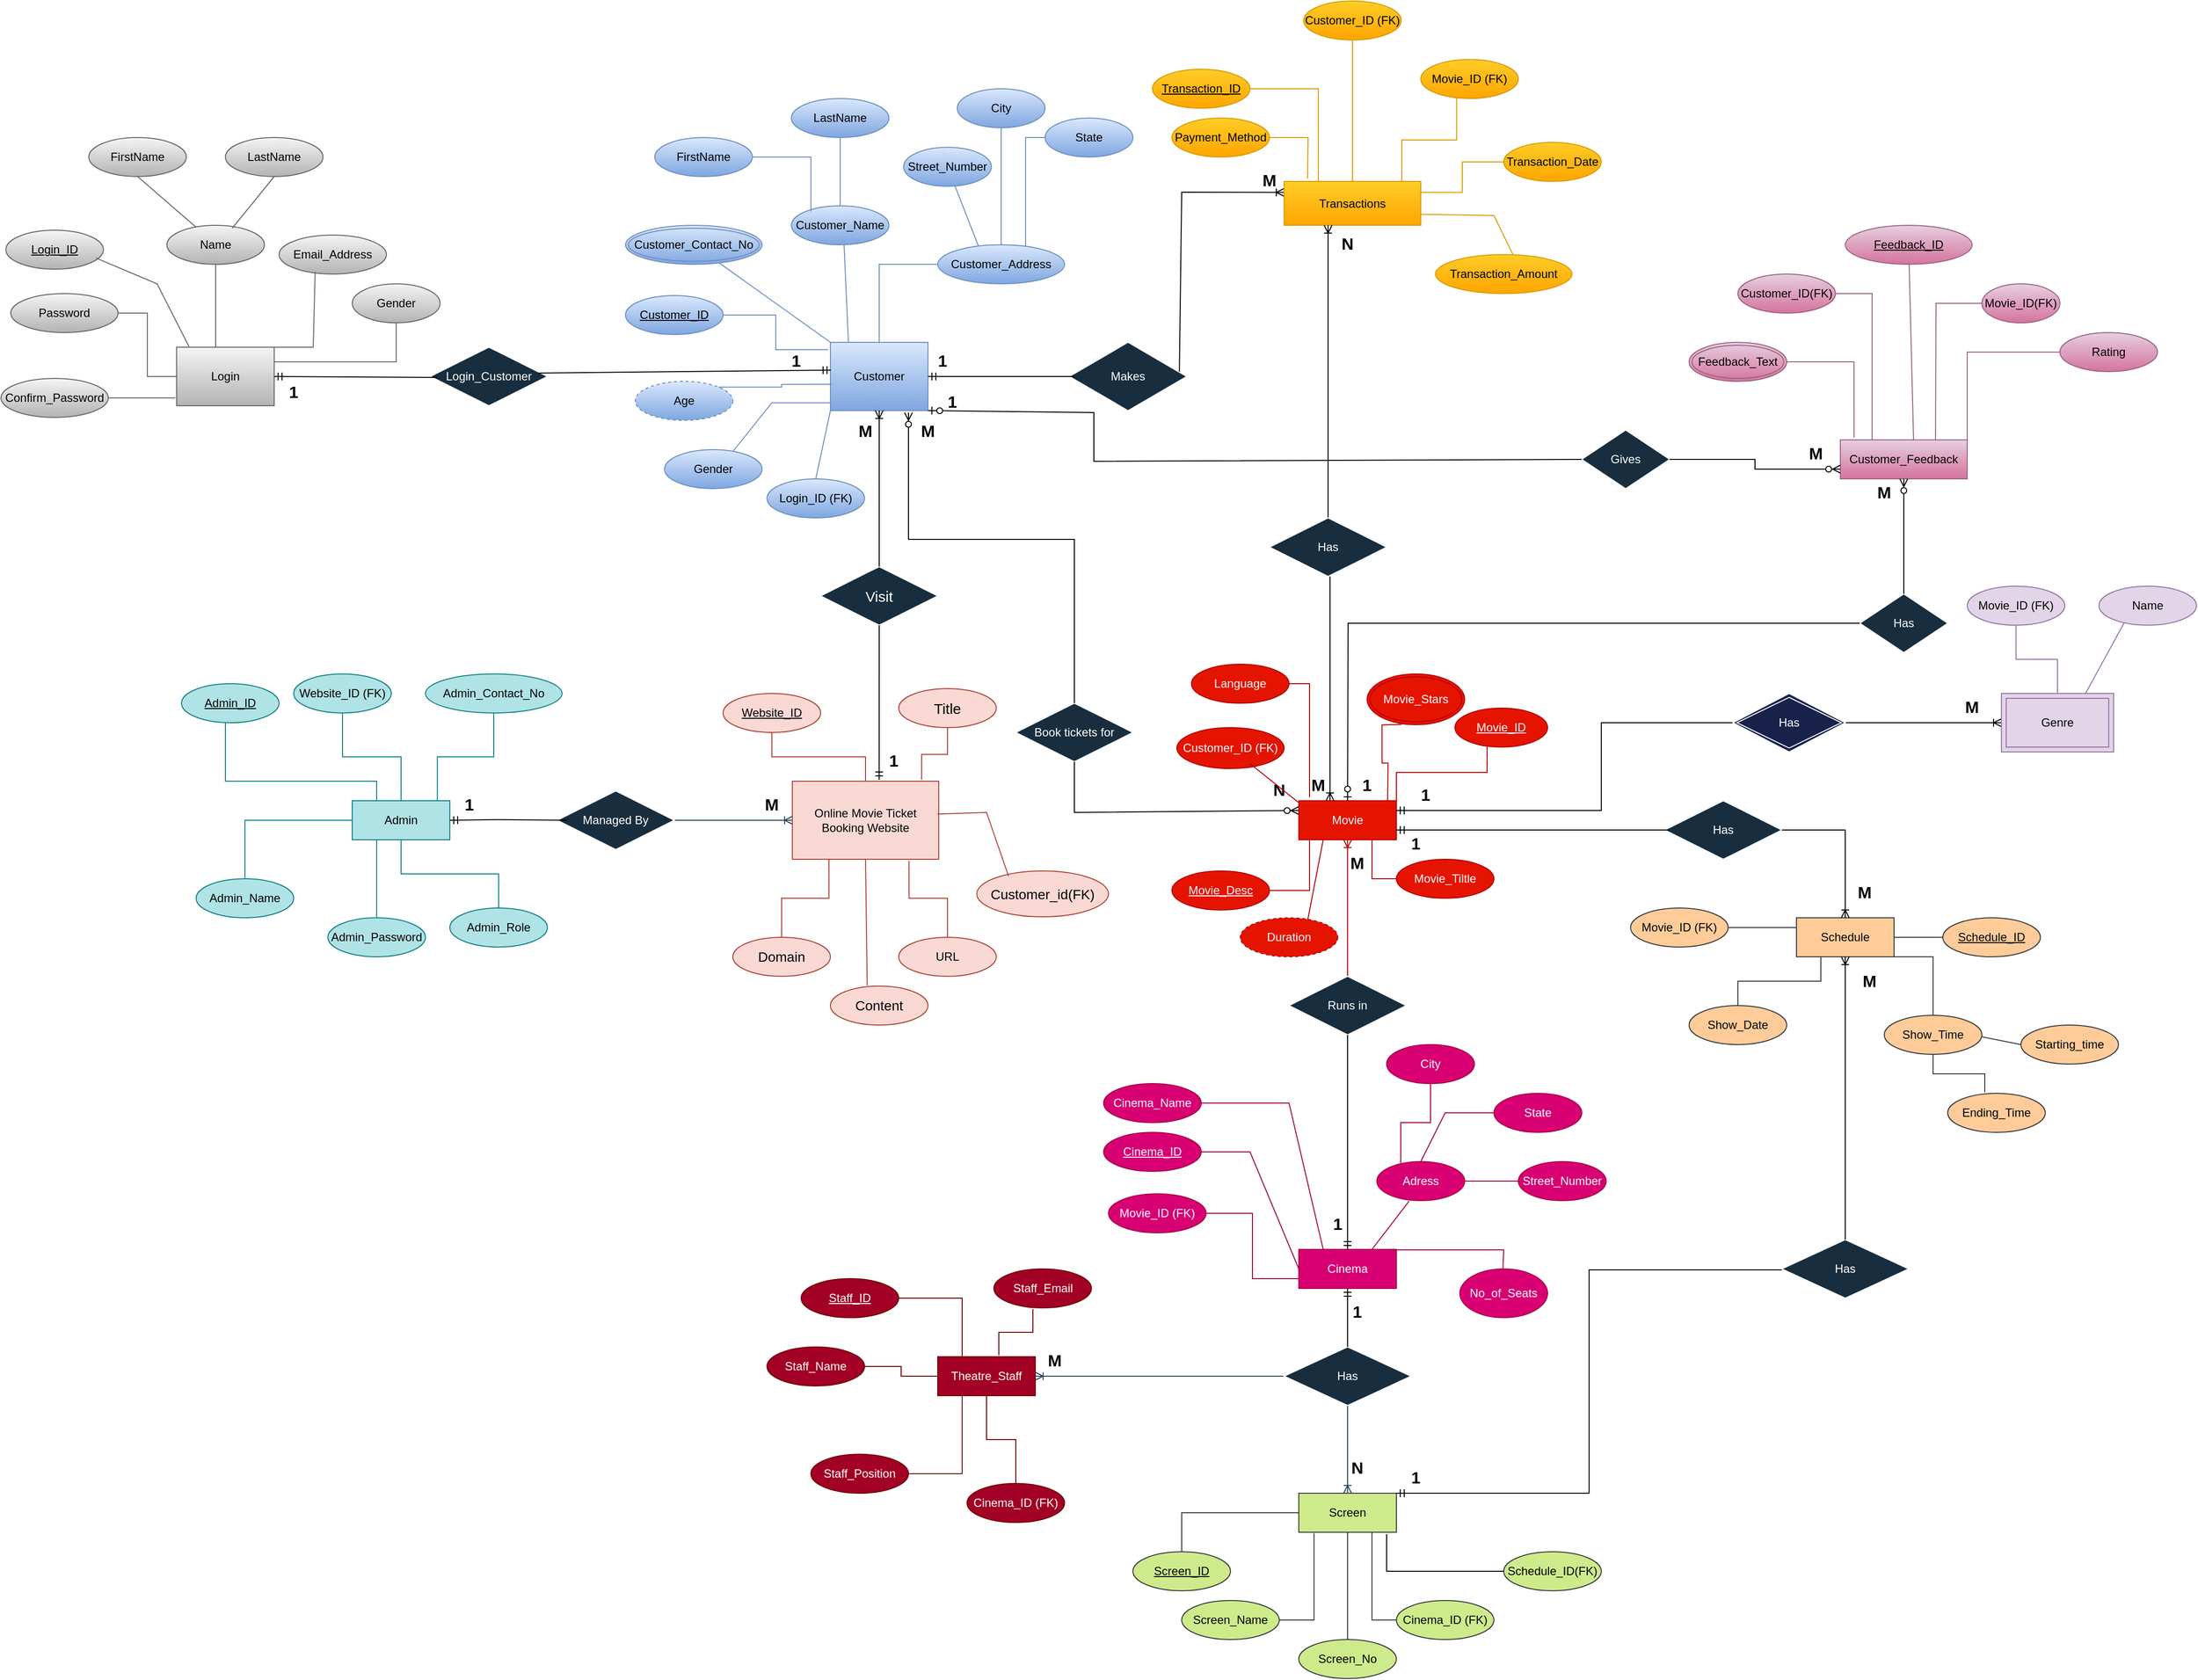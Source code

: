 <mxfile version="24.4.4" type="device">
  <diagram name="Page-1" id="5OpmpQUrti5nmxgJVFMN">
    <mxGraphModel dx="2284" dy="1849" grid="1" gridSize="10" guides="1" tooltips="1" connect="1" arrows="1" fold="1" page="1" pageScale="1" pageWidth="850" pageHeight="1100" math="0" shadow="0">
      <root>
        <mxCell id="0" />
        <mxCell id="1" parent="0" />
        <mxCell id="GnCX_SDy-tHlvZ9ctZLE-1" style="edgeStyle=orthogonalEdgeStyle;rounded=0;orthogonalLoop=1;jettySize=auto;html=1;exitX=0.5;exitY=1;exitDx=0;exitDy=0;entryX=0.5;entryY=0;entryDx=0;entryDy=0;endArrow=none;endFill=0;strokeColor=#B20000;labelBackgroundColor=none;fontColor=default;fillColor=#e51400;startArrow=ERoneToMany;startFill=0;" edge="1" parent="1" source="GnCX_SDy-tHlvZ9ctZLE-2" target="GnCX_SDy-tHlvZ9ctZLE-3">
          <mxGeometry relative="1" as="geometry" />
        </mxCell>
        <mxCell id="GnCX_SDy-tHlvZ9ctZLE-2" value="Movie" style="whiteSpace=wrap;html=1;align=center;strokeColor=#B20000;labelBackgroundColor=none;fillColor=#e51400;fontColor=#ffffff;" vertex="1" parent="1">
          <mxGeometry x="520" y="458" width="100" height="40" as="geometry" />
        </mxCell>
        <mxCell id="GnCX_SDy-tHlvZ9ctZLE-3" value="Runs in" style="shape=rhombus;perimeter=rhombusPerimeter;whiteSpace=wrap;html=1;align=center;strokeColor=#FFFFFF;labelBackgroundColor=none;fillColor=#182E3E;fontColor=#FFFFFF;" vertex="1" parent="1">
          <mxGeometry x="510" y="638" width="120" height="60" as="geometry" />
        </mxCell>
        <mxCell id="GnCX_SDy-tHlvZ9ctZLE-4" style="rounded=0;orthogonalLoop=1;jettySize=auto;html=1;endArrow=none;endFill=0;entryX=0.9;entryY=0;entryDx=0;entryDy=0;entryPerimeter=0;strokeColor=#B20000;labelBackgroundColor=none;fontColor=default;fillColor=#e51400;exitX=0.343;exitY=0.994;exitDx=0;exitDy=0;exitPerimeter=0;edgeStyle=orthogonalEdgeStyle;" edge="1" parent="1">
          <mxGeometry relative="1" as="geometry">
            <mxPoint x="611" y="458" as="targetPoint" />
            <mxPoint x="625.3" y="379.688" as="sourcePoint" />
          </mxGeometry>
        </mxCell>
        <mxCell id="GnCX_SDy-tHlvZ9ctZLE-5" style="edgeStyle=orthogonalEdgeStyle;rounded=0;orthogonalLoop=1;jettySize=auto;html=1;exitX=0;exitY=0.5;exitDx=0;exitDy=0;entryX=0.75;entryY=1;entryDx=0;entryDy=0;endArrow=none;endFill=0;strokeColor=#B20000;labelBackgroundColor=none;fontColor=default;fillColor=#e51400;" edge="1" parent="1" source="GnCX_SDy-tHlvZ9ctZLE-6" target="GnCX_SDy-tHlvZ9ctZLE-2">
          <mxGeometry relative="1" as="geometry" />
        </mxCell>
        <mxCell id="GnCX_SDy-tHlvZ9ctZLE-6" value="Movie_Tiltle" style="ellipse;whiteSpace=wrap;html=1;align=center;strokeColor=#B20000;labelBackgroundColor=none;fillColor=#e51400;fontColor=#ffffff;" vertex="1" parent="1">
          <mxGeometry x="620" y="518" width="100" height="40" as="geometry" />
        </mxCell>
        <mxCell id="GnCX_SDy-tHlvZ9ctZLE-7" style="rounded=0;orthogonalLoop=1;jettySize=auto;html=1;exitX=0;exitY=0.5;exitDx=0;exitDy=0;entryX=1;entryY=0.5;entryDx=0;entryDy=0;endArrow=none;endFill=0;strokeColor=#A50040;labelBackgroundColor=none;fontColor=default;fillColor=#d80073;" edge="1" parent="1" source="GnCX_SDy-tHlvZ9ctZLE-8" target="GnCX_SDy-tHlvZ9ctZLE-43">
          <mxGeometry relative="1" as="geometry">
            <Array as="points">
              <mxPoint x="470" y="818" />
            </Array>
          </mxGeometry>
        </mxCell>
        <mxCell id="GnCX_SDy-tHlvZ9ctZLE-8" value="Cinema" style="whiteSpace=wrap;html=1;align=center;strokeColor=#A50040;labelBackgroundColor=none;fillColor=#d80073;fontColor=#ffffff;" vertex="1" parent="1">
          <mxGeometry x="520" y="918" width="100" height="40" as="geometry" />
        </mxCell>
        <mxCell id="GnCX_SDy-tHlvZ9ctZLE-9" style="edgeStyle=orthogonalEdgeStyle;rounded=0;orthogonalLoop=1;jettySize=auto;html=1;endArrow=ERoneToMany;endFill=0;strokeColor=#23445D;labelBackgroundColor=none;fontColor=default;" edge="1" parent="1" source="GnCX_SDy-tHlvZ9ctZLE-11" target="GnCX_SDy-tHlvZ9ctZLE-15">
          <mxGeometry relative="1" as="geometry" />
        </mxCell>
        <mxCell id="GnCX_SDy-tHlvZ9ctZLE-10" style="edgeStyle=orthogonalEdgeStyle;rounded=0;orthogonalLoop=1;jettySize=auto;html=1;exitX=0;exitY=0.5;exitDx=0;exitDy=0;entryX=1;entryY=0.5;entryDx=0;entryDy=0;endArrow=ERoneToMany;endFill=0;strokeColor=#23445D;labelBackgroundColor=none;fontColor=default;" edge="1" parent="1" source="GnCX_SDy-tHlvZ9ctZLE-11" target="GnCX_SDy-tHlvZ9ctZLE-57">
          <mxGeometry relative="1" as="geometry" />
        </mxCell>
        <mxCell id="GnCX_SDy-tHlvZ9ctZLE-11" value="Has" style="shape=rhombus;perimeter=rhombusPerimeter;whiteSpace=wrap;html=1;align=center;strokeColor=#FFFFFF;labelBackgroundColor=none;fillColor=#182E3E;fontColor=#FFFFFF;" vertex="1" parent="1">
          <mxGeometry x="505" y="1018" width="130" height="60" as="geometry" />
        </mxCell>
        <mxCell id="GnCX_SDy-tHlvZ9ctZLE-12" style="edgeStyle=orthogonalEdgeStyle;rounded=0;orthogonalLoop=1;jettySize=auto;html=1;exitX=0.5;exitY=1;exitDx=0;exitDy=0;entryX=0.5;entryY=0;entryDx=0;entryDy=0;endArrow=none;endFill=0;strokeColor=#36393d;labelBackgroundColor=none;fontColor=default;fillColor=#cdeb8b;" edge="1" parent="1" source="GnCX_SDy-tHlvZ9ctZLE-15" target="GnCX_SDy-tHlvZ9ctZLE-17">
          <mxGeometry relative="1" as="geometry" />
        </mxCell>
        <mxCell id="GnCX_SDy-tHlvZ9ctZLE-13" style="rounded=0;orthogonalLoop=1;jettySize=auto;html=1;exitX=1;exitY=0.5;exitDx=0;exitDy=0;endArrow=none;endFill=0;strokeColor=#A50040;labelBackgroundColor=none;fontColor=default;fillColor=#d80073;entryX=0.5;entryY=0;entryDx=0;entryDy=0;" edge="1" parent="1">
          <mxGeometry relative="1" as="geometry">
            <mxPoint x="729" y="942" as="targetPoint" />
            <Array as="points">
              <mxPoint x="730" y="918.48" />
            </Array>
            <mxPoint x="615" y="918.48" as="sourcePoint" />
          </mxGeometry>
        </mxCell>
        <mxCell id="GnCX_SDy-tHlvZ9ctZLE-14" style="edgeStyle=orthogonalEdgeStyle;rounded=0;orthogonalLoop=1;jettySize=auto;html=1;endArrow=none;endFill=0;entryX=0.5;entryY=0;entryDx=0;entryDy=0;strokeColor=#36393d;labelBackgroundColor=none;fontColor=default;fillColor=#cdeb8b;" edge="1" parent="1" source="GnCX_SDy-tHlvZ9ctZLE-15" target="GnCX_SDy-tHlvZ9ctZLE-16">
          <mxGeometry relative="1" as="geometry">
            <mxPoint x="460" y="1018" as="targetPoint" />
          </mxGeometry>
        </mxCell>
        <mxCell id="GnCX_SDy-tHlvZ9ctZLE-15" value="Screen" style="whiteSpace=wrap;html=1;align=center;strokeColor=#36393d;labelBackgroundColor=none;fillColor=#cdeb8b;" vertex="1" parent="1">
          <mxGeometry x="520" y="1168" width="100" height="40" as="geometry" />
        </mxCell>
        <mxCell id="GnCX_SDy-tHlvZ9ctZLE-16" value="Screen_ID" style="ellipse;whiteSpace=wrap;html=1;align=center;fontStyle=4;strokeColor=#36393d;labelBackgroundColor=none;fillColor=#cdeb8b;" vertex="1" parent="1">
          <mxGeometry x="350" y="1228" width="100" height="40" as="geometry" />
        </mxCell>
        <mxCell id="GnCX_SDy-tHlvZ9ctZLE-17" value="Screen_No" style="ellipse;whiteSpace=wrap;html=1;align=center;strokeColor=#36393d;labelBackgroundColor=none;fillColor=#cdeb8b;" vertex="1" parent="1">
          <mxGeometry x="520" y="1318" width="100" height="40" as="geometry" />
        </mxCell>
        <mxCell id="GnCX_SDy-tHlvZ9ctZLE-18" value="Has" style="shape=rhombus;perimeter=rhombusPerimeter;whiteSpace=wrap;html=1;align=center;strokeColor=#FFFFFF;labelBackgroundColor=none;fillColor=#182E3E;fontColor=#FFFFFF;" vertex="1" parent="1">
          <mxGeometry x="895" y="458" width="120" height="60" as="geometry" />
        </mxCell>
        <mxCell id="GnCX_SDy-tHlvZ9ctZLE-19" value="Schedule" style="whiteSpace=wrap;html=1;align=center;strokeColor=#36393d;labelBackgroundColor=none;fillColor=#ffcc99;" vertex="1" parent="1">
          <mxGeometry x="1030" y="578" width="100" height="40" as="geometry" />
        </mxCell>
        <mxCell id="GnCX_SDy-tHlvZ9ctZLE-20" style="edgeStyle=orthogonalEdgeStyle;rounded=0;orthogonalLoop=1;jettySize=auto;html=1;exitX=0.5;exitY=0;exitDx=0;exitDy=0;entryX=0.25;entryY=1;entryDx=0;entryDy=0;endArrow=none;endFill=0;strokeColor=#36393d;labelBackgroundColor=none;fontColor=default;fillColor=#ffcc99;" edge="1" parent="1" source="GnCX_SDy-tHlvZ9ctZLE-21" target="GnCX_SDy-tHlvZ9ctZLE-19">
          <mxGeometry relative="1" as="geometry" />
        </mxCell>
        <mxCell id="GnCX_SDy-tHlvZ9ctZLE-21" value="Show_Date" style="ellipse;whiteSpace=wrap;html=1;align=center;strokeColor=#36393d;labelBackgroundColor=none;fillColor=#ffcc99;" vertex="1" parent="1">
          <mxGeometry x="920" y="668" width="100" height="40" as="geometry" />
        </mxCell>
        <mxCell id="GnCX_SDy-tHlvZ9ctZLE-22" style="edgeStyle=orthogonalEdgeStyle;rounded=0;orthogonalLoop=1;jettySize=auto;html=1;exitX=0.5;exitY=0;exitDx=0;exitDy=0;endArrow=none;endFill=0;entryX=1;entryY=0.75;entryDx=0;entryDy=0;strokeColor=#36393d;labelBackgroundColor=none;fontColor=default;fillColor=#ffcc99;" edge="1" parent="1" source="GnCX_SDy-tHlvZ9ctZLE-23" target="GnCX_SDy-tHlvZ9ctZLE-19">
          <mxGeometry relative="1" as="geometry">
            <mxPoint x="1150" y="538" as="targetPoint" />
            <Array as="points">
              <mxPoint x="1170" y="618" />
              <mxPoint x="1130" y="618" />
            </Array>
          </mxGeometry>
        </mxCell>
        <mxCell id="GnCX_SDy-tHlvZ9ctZLE-23" value="Show_Time" style="ellipse;whiteSpace=wrap;html=1;align=center;strokeColor=#36393d;labelBackgroundColor=none;fillColor=#ffcc99;" vertex="1" parent="1">
          <mxGeometry x="1120" y="678" width="100" height="40" as="geometry" />
        </mxCell>
        <mxCell id="GnCX_SDy-tHlvZ9ctZLE-24" style="rounded=0;orthogonalLoop=1;jettySize=auto;html=1;exitX=1;exitY=0.5;exitDx=0;exitDy=0;endArrow=none;endFill=0;strokeColor=#B20000;labelBackgroundColor=none;fontColor=default;fillColor=#e51400;entryX=0.11;entryY=1.008;entryDx=0;entryDy=0;entryPerimeter=0;edgeStyle=orthogonalEdgeStyle;" edge="1" parent="1" source="GnCX_SDy-tHlvZ9ctZLE-25" target="GnCX_SDy-tHlvZ9ctZLE-2">
          <mxGeometry relative="1" as="geometry">
            <mxPoint x="500" y="500.5" as="targetPoint" />
          </mxGeometry>
        </mxCell>
        <mxCell id="GnCX_SDy-tHlvZ9ctZLE-25" value="Movie_Desc" style="ellipse;whiteSpace=wrap;html=1;align=center;fontStyle=4;strokeColor=#B20000;labelBackgroundColor=none;fillColor=#e51400;fontColor=#ffffff;" vertex="1" parent="1">
          <mxGeometry x="390" y="530" width="100" height="40" as="geometry" />
        </mxCell>
        <mxCell id="GnCX_SDy-tHlvZ9ctZLE-26" value="Book tickets for" style="shape=rhombus;perimeter=rhombusPerimeter;whiteSpace=wrap;html=1;align=center;strokeColor=#FFFFFF;labelBackgroundColor=none;fillColor=#182E3E;fontColor=#FFFFFF;" vertex="1" parent="1">
          <mxGeometry x="230" y="358" width="120" height="60" as="geometry" />
        </mxCell>
        <mxCell id="GnCX_SDy-tHlvZ9ctZLE-27" style="edgeStyle=orthogonalEdgeStyle;rounded=0;orthogonalLoop=1;jettySize=auto;html=1;entryX=1;entryY=0.5;entryDx=0;entryDy=0;endArrow=none;endFill=0;strokeColor=#23445D;labelBackgroundColor=none;fontColor=default;startArrow=ERoneToMany;startFill=0;exitX=0;exitY=0.5;exitDx=0;exitDy=0;" edge="1" parent="1" source="GnCX_SDy-tHlvZ9ctZLE-28" target="GnCX_SDy-tHlvZ9ctZLE-35">
          <mxGeometry relative="1" as="geometry">
            <mxPoint x="-20" y="478" as="sourcePoint" />
          </mxGeometry>
        </mxCell>
        <mxCell id="GnCX_SDy-tHlvZ9ctZLE-28" value="Online Movie Ticket&lt;br&gt;Booking Website" style="whiteSpace=wrap;html=1;align=center;fillColor=#fad9d5;strokeColor=#ae4132;labelBackgroundColor=none;" vertex="1" parent="1">
          <mxGeometry x="1" y="438" width="150" height="80" as="geometry" />
        </mxCell>
        <mxCell id="GnCX_SDy-tHlvZ9ctZLE-29" style="edgeStyle=orthogonalEdgeStyle;rounded=0;orthogonalLoop=1;jettySize=auto;html=1;exitX=0.5;exitY=1;exitDx=0;exitDy=0;entryX=0.5;entryY=0;entryDx=0;entryDy=0;endArrow=none;endFill=0;strokeColor=#ae4132;labelBackgroundColor=none;fontColor=default;fillColor=#fad9d5;" edge="1" parent="1" source="GnCX_SDy-tHlvZ9ctZLE-30" target="GnCX_SDy-tHlvZ9ctZLE-28">
          <mxGeometry relative="1" as="geometry" />
        </mxCell>
        <mxCell id="GnCX_SDy-tHlvZ9ctZLE-30" value="Website_ID" style="ellipse;whiteSpace=wrap;html=1;align=center;fontStyle=4;fillColor=#fad9d5;strokeColor=#ae4132;labelBackgroundColor=none;" vertex="1" parent="1">
          <mxGeometry x="-70" y="348" width="100" height="40" as="geometry" />
        </mxCell>
        <mxCell id="GnCX_SDy-tHlvZ9ctZLE-31" style="edgeStyle=orthogonalEdgeStyle;rounded=0;orthogonalLoop=1;jettySize=auto;html=1;exitX=0.5;exitY=0;exitDx=0;exitDy=0;entryX=0.25;entryY=1;entryDx=0;entryDy=0;endArrow=none;endFill=0;strokeColor=#ae4132;labelBackgroundColor=none;fontColor=default;fillColor=#fad9d5;" edge="1" parent="1" source="GnCX_SDy-tHlvZ9ctZLE-32" target="GnCX_SDy-tHlvZ9ctZLE-28">
          <mxGeometry relative="1" as="geometry" />
        </mxCell>
        <mxCell id="GnCX_SDy-tHlvZ9ctZLE-32" value="&lt;font style=&quot;font-size: 14px;&quot;&gt;Domain&lt;/font&gt;" style="ellipse;whiteSpace=wrap;html=1;align=center;fillColor=#fad9d5;strokeColor=#ae4132;labelBackgroundColor=none;" vertex="1" parent="1">
          <mxGeometry x="-60" y="598" width="100" height="40" as="geometry" />
        </mxCell>
        <mxCell id="GnCX_SDy-tHlvZ9ctZLE-33" style="edgeStyle=orthogonalEdgeStyle;rounded=0;orthogonalLoop=1;jettySize=auto;html=1;exitX=0.5;exitY=0;exitDx=0;exitDy=0;entryX=0.797;entryY=1.021;entryDx=0;entryDy=0;entryPerimeter=0;endArrow=none;endFill=0;strokeColor=#ae4132;labelBackgroundColor=none;fontColor=default;fillColor=#fad9d5;" edge="1" parent="1" source="GnCX_SDy-tHlvZ9ctZLE-34" target="GnCX_SDy-tHlvZ9ctZLE-28">
          <mxGeometry relative="1" as="geometry" />
        </mxCell>
        <mxCell id="GnCX_SDy-tHlvZ9ctZLE-34" value="URL" style="ellipse;whiteSpace=wrap;html=1;align=center;fillColor=#fad9d5;strokeColor=#ae4132;labelBackgroundColor=none;" vertex="1" parent="1">
          <mxGeometry x="110" y="598" width="100" height="40" as="geometry" />
        </mxCell>
        <mxCell id="GnCX_SDy-tHlvZ9ctZLE-35" value="Managed By" style="shape=rhombus;perimeter=rhombusPerimeter;whiteSpace=wrap;html=1;align=center;strokeColor=#FFFFFF;labelBackgroundColor=none;fillColor=#182E3E;fontColor=#FFFFFF;" vertex="1" parent="1">
          <mxGeometry x="-240" y="448" width="120" height="60" as="geometry" />
        </mxCell>
        <mxCell id="GnCX_SDy-tHlvZ9ctZLE-36" value="Admin" style="whiteSpace=wrap;html=1;align=center;strokeColor=#0e8088;fillColor=#b0e3e6;labelBackgroundColor=none;" vertex="1" parent="1">
          <mxGeometry x="-450" y="458" width="100" height="40" as="geometry" />
        </mxCell>
        <mxCell id="GnCX_SDy-tHlvZ9ctZLE-37" style="edgeStyle=orthogonalEdgeStyle;rounded=0;orthogonalLoop=1;jettySize=auto;html=1;entryX=0.25;entryY=0;entryDx=0;entryDy=0;endArrow=none;endFill=0;strokeColor=#0e8088;labelBackgroundColor=none;fontColor=default;fillColor=#b0e3e6;" edge="1" parent="1" source="GnCX_SDy-tHlvZ9ctZLE-38" target="GnCX_SDy-tHlvZ9ctZLE-36">
          <mxGeometry relative="1" as="geometry">
            <Array as="points">
              <mxPoint x="-580" y="438" />
              <mxPoint x="-425" y="438" />
            </Array>
          </mxGeometry>
        </mxCell>
        <mxCell id="GnCX_SDy-tHlvZ9ctZLE-38" value="Admin_ID" style="ellipse;whiteSpace=wrap;html=1;align=center;fontStyle=4;strokeColor=#0e8088;fillColor=#b0e3e6;labelBackgroundColor=none;" vertex="1" parent="1">
          <mxGeometry x="-625" y="338" width="100" height="40" as="geometry" />
        </mxCell>
        <mxCell id="GnCX_SDy-tHlvZ9ctZLE-39" style="edgeStyle=orthogonalEdgeStyle;rounded=0;orthogonalLoop=1;jettySize=auto;html=1;endArrow=none;endFill=0;strokeColor=#0e8088;labelBackgroundColor=none;fontColor=default;fillColor=#b0e3e6;" edge="1" parent="1" source="GnCX_SDy-tHlvZ9ctZLE-40" target="GnCX_SDy-tHlvZ9ctZLE-36">
          <mxGeometry relative="1" as="geometry" />
        </mxCell>
        <mxCell id="GnCX_SDy-tHlvZ9ctZLE-40" value="Admin_Role" style="ellipse;whiteSpace=wrap;html=1;align=center;strokeColor=#0e8088;fillColor=#b0e3e6;labelBackgroundColor=none;" vertex="1" parent="1">
          <mxGeometry x="-350" y="568" width="100" height="40" as="geometry" />
        </mxCell>
        <mxCell id="GnCX_SDy-tHlvZ9ctZLE-41" style="edgeStyle=orthogonalEdgeStyle;rounded=0;orthogonalLoop=1;jettySize=auto;html=1;exitX=0.5;exitY=0;exitDx=0;exitDy=0;endArrow=none;endFill=0;entryX=0;entryY=0.5;entryDx=0;entryDy=0;strokeColor=#0e8088;labelBackgroundColor=none;fontColor=default;fillColor=#b0e3e6;" edge="1" parent="1" source="GnCX_SDy-tHlvZ9ctZLE-42" target="GnCX_SDy-tHlvZ9ctZLE-36">
          <mxGeometry relative="1" as="geometry">
            <mxPoint x="-520.154" y="478" as="targetPoint" />
          </mxGeometry>
        </mxCell>
        <mxCell id="GnCX_SDy-tHlvZ9ctZLE-42" value="Admin_Name" style="ellipse;whiteSpace=wrap;html=1;align=center;strokeColor=#0e8088;fillColor=#b0e3e6;labelBackgroundColor=none;" vertex="1" parent="1">
          <mxGeometry x="-610" y="538" width="100" height="40" as="geometry" />
        </mxCell>
        <mxCell id="GnCX_SDy-tHlvZ9ctZLE-43" value="Cinema_ID" style="ellipse;whiteSpace=wrap;html=1;align=center;fontStyle=4;strokeColor=#A50040;labelBackgroundColor=none;fillColor=#d80073;fontColor=#ffffff;" vertex="1" parent="1">
          <mxGeometry x="320" y="798" width="100" height="40" as="geometry" />
        </mxCell>
        <mxCell id="GnCX_SDy-tHlvZ9ctZLE-44" style="rounded=0;orthogonalLoop=1;jettySize=auto;html=1;strokeColor=#A50040;endArrow=none;endFill=0;fillColor=#d80073;exitX=0.25;exitY=0;exitDx=0;exitDy=0;entryX=1;entryY=0.5;entryDx=0;entryDy=0;" edge="1" parent="1" source="GnCX_SDy-tHlvZ9ctZLE-8" target="GnCX_SDy-tHlvZ9ctZLE-45">
          <mxGeometry relative="1" as="geometry">
            <mxPoint x="430" y="768" as="targetPoint" />
            <mxPoint x="548" y="838" as="sourcePoint" />
            <Array as="points">
              <mxPoint x="510" y="768" />
            </Array>
          </mxGeometry>
        </mxCell>
        <mxCell id="GnCX_SDy-tHlvZ9ctZLE-45" value="Cinema_Name" style="ellipse;whiteSpace=wrap;html=1;align=center;strokeColor=#A50040;labelBackgroundColor=none;fillColor=#d80073;fontColor=#ffffff;" vertex="1" parent="1">
          <mxGeometry x="320" y="748" width="100" height="40" as="geometry" />
        </mxCell>
        <mxCell id="GnCX_SDy-tHlvZ9ctZLE-46" style="edgeStyle=orthogonalEdgeStyle;rounded=0;orthogonalLoop=1;jettySize=auto;html=1;exitX=1;exitY=0.5;exitDx=0;exitDy=0;entryX=0.156;entryY=1.021;entryDx=0;entryDy=0;entryPerimeter=0;strokeColor=#36393d;endArrow=none;endFill=0;fillColor=#cdeb8b;" edge="1" parent="1" source="GnCX_SDy-tHlvZ9ctZLE-47" target="GnCX_SDy-tHlvZ9ctZLE-15">
          <mxGeometry relative="1" as="geometry" />
        </mxCell>
        <mxCell id="GnCX_SDy-tHlvZ9ctZLE-47" value="Screen_Name" style="ellipse;whiteSpace=wrap;html=1;align=center;strokeColor=#36393d;labelBackgroundColor=none;fillColor=#cdeb8b;" vertex="1" parent="1">
          <mxGeometry x="400" y="1278" width="100" height="40" as="geometry" />
        </mxCell>
        <mxCell id="GnCX_SDy-tHlvZ9ctZLE-48" style="edgeStyle=orthogonalEdgeStyle;rounded=0;orthogonalLoop=1;jettySize=auto;html=1;exitX=0;exitY=0.5;exitDx=0;exitDy=0;entryX=0.75;entryY=1;entryDx=0;entryDy=0;strokeColor=#36393d;endArrow=none;endFill=0;fillColor=#cdeb8b;" edge="1" parent="1" source="GnCX_SDy-tHlvZ9ctZLE-49" target="GnCX_SDy-tHlvZ9ctZLE-15">
          <mxGeometry relative="1" as="geometry" />
        </mxCell>
        <mxCell id="GnCX_SDy-tHlvZ9ctZLE-49" value="Cinema_ID (FK)" style="ellipse;whiteSpace=wrap;html=1;align=center;strokeColor=#36393d;labelBackgroundColor=none;fillColor=#cdeb8b;" vertex="1" parent="1">
          <mxGeometry x="620" y="1278" width="100" height="40" as="geometry" />
        </mxCell>
        <mxCell id="GnCX_SDy-tHlvZ9ctZLE-50" style="rounded=0;orthogonalLoop=1;jettySize=auto;html=1;endArrow=none;endFill=0;entryX=1;entryY=0;entryDx=0;entryDy=0;strokeColor=#B20000;labelBackgroundColor=none;fontColor=default;fillColor=#e51400;edgeStyle=elbowEdgeStyle;elbow=vertical;" edge="1" parent="1" target="GnCX_SDy-tHlvZ9ctZLE-2">
          <mxGeometry relative="1" as="geometry">
            <mxPoint x="685.36" y="498" as="targetPoint" />
            <mxPoint x="713" y="400" as="sourcePoint" />
          </mxGeometry>
        </mxCell>
        <mxCell id="GnCX_SDy-tHlvZ9ctZLE-51" style="edgeStyle=orthogonalEdgeStyle;rounded=0;orthogonalLoop=1;jettySize=auto;html=1;entryX=0.883;entryY=-0.019;entryDx=0;entryDy=0;entryPerimeter=0;endArrow=none;endFill=0;strokeColor=#ae4132;labelBackgroundColor=none;fontColor=default;fillColor=#fad9d5;" edge="1" parent="1" source="GnCX_SDy-tHlvZ9ctZLE-52" target="GnCX_SDy-tHlvZ9ctZLE-28">
          <mxGeometry relative="1" as="geometry" />
        </mxCell>
        <mxCell id="GnCX_SDy-tHlvZ9ctZLE-52" value="&lt;font style=&quot;font-size: 15px;&quot;&gt;Title&lt;/font&gt;" style="ellipse;whiteSpace=wrap;html=1;align=center;fillColor=#fad9d5;strokeColor=#ae4132;labelBackgroundColor=none;" vertex="1" parent="1">
          <mxGeometry x="110" y="343" width="100" height="40" as="geometry" />
        </mxCell>
        <mxCell id="GnCX_SDy-tHlvZ9ctZLE-53" style="edgeStyle=orthogonalEdgeStyle;rounded=0;orthogonalLoop=1;jettySize=auto;html=1;exitX=0.5;exitY=1;exitDx=0;exitDy=0;entryX=0.5;entryY=0;entryDx=0;entryDy=0;endArrow=none;endFill=0;strokeColor=#0e8088;labelBackgroundColor=none;fontColor=default;fillColor=#b0e3e6;" edge="1" parent="1" source="GnCX_SDy-tHlvZ9ctZLE-54" target="GnCX_SDy-tHlvZ9ctZLE-36">
          <mxGeometry relative="1" as="geometry" />
        </mxCell>
        <mxCell id="GnCX_SDy-tHlvZ9ctZLE-54" value="Website_ID (FK)" style="ellipse;whiteSpace=wrap;html=1;align=center;strokeColor=#0e8088;fillColor=#b0e3e6;labelBackgroundColor=none;" vertex="1" parent="1">
          <mxGeometry x="-510" y="328" width="100" height="40" as="geometry" />
        </mxCell>
        <mxCell id="GnCX_SDy-tHlvZ9ctZLE-55" style="edgeStyle=orthogonalEdgeStyle;rounded=0;orthogonalLoop=1;jettySize=auto;html=1;entryX=0.872;entryY=0.007;entryDx=0;entryDy=0;entryPerimeter=0;endArrow=none;endFill=0;strokeColor=#0e8088;labelBackgroundColor=none;fontColor=default;fillColor=#b0e3e6;" edge="1" parent="1" source="GnCX_SDy-tHlvZ9ctZLE-56" target="GnCX_SDy-tHlvZ9ctZLE-36">
          <mxGeometry relative="1" as="geometry" />
        </mxCell>
        <mxCell id="GnCX_SDy-tHlvZ9ctZLE-56" value="Admin_Contact_No" style="ellipse;whiteSpace=wrap;html=1;align=center;strokeColor=#0e8088;fillColor=#b0e3e6;labelBackgroundColor=none;" vertex="1" parent="1">
          <mxGeometry x="-375" y="328" width="140" height="40" as="geometry" />
        </mxCell>
        <mxCell id="GnCX_SDy-tHlvZ9ctZLE-57" value="Theatre_Staff" style="whiteSpace=wrap;html=1;align=center;strokeColor=#6F0000;labelBackgroundColor=none;fillColor=#a20025;fontColor=#ffffff;" vertex="1" parent="1">
          <mxGeometry x="150" y="1028" width="100" height="40" as="geometry" />
        </mxCell>
        <mxCell id="GnCX_SDy-tHlvZ9ctZLE-58" style="edgeStyle=orthogonalEdgeStyle;rounded=0;orthogonalLoop=1;jettySize=auto;html=1;exitX=1;exitY=0.5;exitDx=0;exitDy=0;entryX=0.25;entryY=0;entryDx=0;entryDy=0;endArrow=none;endFill=0;strokeColor=#6F0000;labelBackgroundColor=none;fontColor=default;fillColor=#a20025;" edge="1" parent="1" source="GnCX_SDy-tHlvZ9ctZLE-59" target="GnCX_SDy-tHlvZ9ctZLE-57">
          <mxGeometry relative="1" as="geometry" />
        </mxCell>
        <mxCell id="GnCX_SDy-tHlvZ9ctZLE-59" value="Staff_ID" style="ellipse;whiteSpace=wrap;html=1;align=center;fontStyle=4;strokeColor=#6F0000;labelBackgroundColor=none;fillColor=#a20025;fontColor=#ffffff;" vertex="1" parent="1">
          <mxGeometry x="10" y="948" width="100" height="40" as="geometry" />
        </mxCell>
        <mxCell id="GnCX_SDy-tHlvZ9ctZLE-60" style="edgeStyle=orthogonalEdgeStyle;rounded=0;orthogonalLoop=1;jettySize=auto;html=1;exitX=1;exitY=0.5;exitDx=0;exitDy=0;entryX=0.25;entryY=1;entryDx=0;entryDy=0;strokeColor=#721818;endArrow=none;endFill=0;" edge="1" parent="1" source="GnCX_SDy-tHlvZ9ctZLE-61" target="GnCX_SDy-tHlvZ9ctZLE-57">
          <mxGeometry relative="1" as="geometry" />
        </mxCell>
        <mxCell id="GnCX_SDy-tHlvZ9ctZLE-61" value="Staff_Position" style="ellipse;whiteSpace=wrap;html=1;align=center;strokeColor=#6F0000;labelBackgroundColor=none;fillColor=#a20025;fontColor=#ffffff;" vertex="1" parent="1">
          <mxGeometry x="20" y="1128" width="100" height="40" as="geometry" />
        </mxCell>
        <mxCell id="GnCX_SDy-tHlvZ9ctZLE-62" style="edgeStyle=orthogonalEdgeStyle;rounded=0;orthogonalLoop=1;jettySize=auto;html=1;exitX=0.5;exitY=0;exitDx=0;exitDy=0;entryX=0.5;entryY=1;entryDx=0;entryDy=0;endArrow=none;endFill=0;strokeColor=#6F0000;labelBackgroundColor=none;fontColor=default;fillColor=#a20025;" edge="1" parent="1" source="GnCX_SDy-tHlvZ9ctZLE-63" target="GnCX_SDy-tHlvZ9ctZLE-57">
          <mxGeometry relative="1" as="geometry" />
        </mxCell>
        <mxCell id="GnCX_SDy-tHlvZ9ctZLE-63" value="Cinema_ID (FK)" style="ellipse;whiteSpace=wrap;html=1;align=center;strokeColor=#6F0000;labelBackgroundColor=none;fillColor=#a20025;fontColor=#ffffff;" vertex="1" parent="1">
          <mxGeometry x="180" y="1158" width="100" height="40" as="geometry" />
        </mxCell>
        <mxCell id="GnCX_SDy-tHlvZ9ctZLE-64" style="edgeStyle=orthogonalEdgeStyle;rounded=0;orthogonalLoop=1;jettySize=auto;html=1;exitX=1;exitY=0.5;exitDx=0;exitDy=0;entryX=0;entryY=0.5;entryDx=0;entryDy=0;endArrow=none;endFill=0;strokeColor=#6F0000;labelBackgroundColor=none;fontColor=default;fillColor=#a20025;" edge="1" parent="1" source="GnCX_SDy-tHlvZ9ctZLE-65" target="GnCX_SDy-tHlvZ9ctZLE-57">
          <mxGeometry relative="1" as="geometry" />
        </mxCell>
        <mxCell id="GnCX_SDy-tHlvZ9ctZLE-65" value="Staff_Name" style="ellipse;whiteSpace=wrap;html=1;align=center;strokeColor=#6F0000;labelBackgroundColor=none;fillColor=#a20025;fontColor=#ffffff;" vertex="1" parent="1">
          <mxGeometry x="-25" y="1018" width="100" height="40" as="geometry" />
        </mxCell>
        <mxCell id="GnCX_SDy-tHlvZ9ctZLE-66" style="edgeStyle=orthogonalEdgeStyle;rounded=0;orthogonalLoop=1;jettySize=auto;html=1;exitX=0.25;exitY=0;exitDx=0;exitDy=0;entryX=1;entryY=0.5;entryDx=0;entryDy=0;endArrow=none;endFill=0;strokeColor=#996185;labelBackgroundColor=none;fontColor=default;fillColor=#e6d0de;gradientColor=#d5739d;" edge="1" parent="1" source="GnCX_SDy-tHlvZ9ctZLE-68" target="GnCX_SDy-tHlvZ9ctZLE-73">
          <mxGeometry relative="1" as="geometry" />
        </mxCell>
        <mxCell id="GnCX_SDy-tHlvZ9ctZLE-67" style="rounded=0;orthogonalLoop=1;jettySize=auto;html=1;entryX=1;entryY=0.5;entryDx=0;entryDy=0;endArrow=none;endFill=0;strokeColor=#996185;labelBackgroundColor=none;fontColor=default;fillColor=#e6d0de;gradientColor=#d5739d;exitX=0.108;exitY=-0.062;exitDx=0;exitDy=0;exitPerimeter=0;" edge="1" parent="1" source="GnCX_SDy-tHlvZ9ctZLE-68" target="GnCX_SDy-tHlvZ9ctZLE-114">
          <mxGeometry relative="1" as="geometry">
            <mxPoint x="1020.0" y="8" as="targetPoint" />
            <mxPoint x="1080" y="78" as="sourcePoint" />
            <Array as="points">
              <mxPoint x="1089" y="8" />
            </Array>
          </mxGeometry>
        </mxCell>
        <mxCell id="GnCX_SDy-tHlvZ9ctZLE-68" value="Customer_Feedback" style="whiteSpace=wrap;html=1;align=center;strokeColor=#996185;labelBackgroundColor=none;fillColor=#e6d0de;gradientColor=#d5739d;" vertex="1" parent="1">
          <mxGeometry x="1075" y="88" width="130" height="40" as="geometry" />
        </mxCell>
        <mxCell id="GnCX_SDy-tHlvZ9ctZLE-69" style="rounded=0;orthogonalLoop=1;jettySize=auto;html=1;entryX=0.577;entryY=0;entryDx=0;entryDy=0;entryPerimeter=0;endArrow=none;endFill=0;strokeColor=#996185;labelBackgroundColor=none;fontColor=default;fillColor=#e6d0de;gradientColor=#d5739d;" edge="1" parent="1" source="GnCX_SDy-tHlvZ9ctZLE-70" target="GnCX_SDy-tHlvZ9ctZLE-68">
          <mxGeometry relative="1" as="geometry" />
        </mxCell>
        <mxCell id="GnCX_SDy-tHlvZ9ctZLE-70" value="Feedback_ID" style="ellipse;whiteSpace=wrap;html=1;align=center;fontStyle=4;strokeColor=#996185;labelBackgroundColor=none;fillColor=#e6d0de;gradientColor=#d5739d;" vertex="1" parent="1">
          <mxGeometry x="1080" y="-132" width="130" height="40" as="geometry" />
        </mxCell>
        <mxCell id="GnCX_SDy-tHlvZ9ctZLE-71" style="rounded=0;orthogonalLoop=1;jettySize=auto;html=1;entryX=0.75;entryY=0;entryDx=0;entryDy=0;endArrow=none;endFill=0;strokeColor=#996185;labelBackgroundColor=none;fontColor=default;fillColor=#e6d0de;gradientColor=#d5739d;exitX=0;exitY=0.5;exitDx=0;exitDy=0;" edge="1" parent="1" source="GnCX_SDy-tHlvZ9ctZLE-72" target="GnCX_SDy-tHlvZ9ctZLE-68">
          <mxGeometry relative="1" as="geometry">
            <mxPoint x="1210" y="-52" as="sourcePoint" />
            <Array as="points">
              <mxPoint x="1173" y="-52" />
            </Array>
          </mxGeometry>
        </mxCell>
        <mxCell id="GnCX_SDy-tHlvZ9ctZLE-72" value="Movie_ID(FK)" style="ellipse;whiteSpace=wrap;html=1;align=center;strokeColor=#996185;labelBackgroundColor=none;fillColor=#e6d0de;gradientColor=#d5739d;" vertex="1" parent="1">
          <mxGeometry x="1220" y="-72" width="80" height="40" as="geometry" />
        </mxCell>
        <mxCell id="GnCX_SDy-tHlvZ9ctZLE-73" value="Customer_ID(FK)" style="ellipse;whiteSpace=wrap;html=1;align=center;strokeColor=#996185;labelBackgroundColor=none;fillColor=#e6d0de;gradientColor=#d5739d;" vertex="1" parent="1">
          <mxGeometry x="970" y="-82" width="100" height="40" as="geometry" />
        </mxCell>
        <mxCell id="GnCX_SDy-tHlvZ9ctZLE-74" style="rounded=0;orthogonalLoop=1;jettySize=auto;html=1;entryX=1;entryY=0;entryDx=0;entryDy=0;endArrow=none;endFill=0;strokeColor=#996185;labelBackgroundColor=none;fontColor=default;fillColor=#e6d0de;gradientColor=#d5739d;exitX=0;exitY=0.5;exitDx=0;exitDy=0;" edge="1" parent="1" source="GnCX_SDy-tHlvZ9ctZLE-75" target="GnCX_SDy-tHlvZ9ctZLE-68">
          <mxGeometry relative="1" as="geometry">
            <mxPoint x="1300" y="-2" as="sourcePoint" />
            <Array as="points">
              <mxPoint x="1205" y="-2" />
            </Array>
          </mxGeometry>
        </mxCell>
        <mxCell id="GnCX_SDy-tHlvZ9ctZLE-75" value="Rating" style="ellipse;whiteSpace=wrap;html=1;align=center;strokeColor=#996185;labelBackgroundColor=none;fillColor=#e6d0de;gradientColor=#d5739d;" vertex="1" parent="1">
          <mxGeometry x="1300" y="-22" width="100" height="40" as="geometry" />
        </mxCell>
        <mxCell id="GnCX_SDy-tHlvZ9ctZLE-76" style="edgeStyle=orthogonalEdgeStyle;rounded=0;orthogonalLoop=1;jettySize=auto;html=1;exitX=0.5;exitY=1;exitDx=0;exitDy=0;strokeColor=#23445D;endArrow=none;endFill=0;" edge="1" parent="1" source="GnCX_SDy-tHlvZ9ctZLE-57" target="GnCX_SDy-tHlvZ9ctZLE-57">
          <mxGeometry relative="1" as="geometry" />
        </mxCell>
        <mxCell id="GnCX_SDy-tHlvZ9ctZLE-77" style="rounded=0;orthogonalLoop=1;jettySize=auto;html=1;exitX=0.938;exitY=0.493;exitDx=0;exitDy=0;entryX=0;entryY=0.25;entryDx=0;entryDy=0;endArrow=ERoneToMany;endFill=0;exitPerimeter=0;" edge="1" parent="1" source="GnCX_SDy-tHlvZ9ctZLE-78" target="GnCX_SDy-tHlvZ9ctZLE-92">
          <mxGeometry relative="1" as="geometry">
            <Array as="points">
              <mxPoint x="400" y="-166" />
            </Array>
          </mxGeometry>
        </mxCell>
        <mxCell id="GnCX_SDy-tHlvZ9ctZLE-78" value="Makes" style="shape=rhombus;perimeter=rhombusPerimeter;whiteSpace=wrap;html=1;align=center;strokeColor=#FFFFFF;labelBackgroundColor=none;fillColor=#182E3E;fontColor=#FFFFFF;" vertex="1" parent="1">
          <mxGeometry x="285" y="-12" width="120" height="70" as="geometry" />
        </mxCell>
        <mxCell id="GnCX_SDy-tHlvZ9ctZLE-79" value="Has" style="shape=rhombus;perimeter=rhombusPerimeter;whiteSpace=wrap;html=1;align=center;strokeColor=#FFFFFF;labelBackgroundColor=none;fillColor=#182E3E;fontColor=#FFFFFF;" vertex="1" parent="1">
          <mxGeometry x="1095" y="246" width="90" height="60" as="geometry" />
        </mxCell>
        <mxCell id="GnCX_SDy-tHlvZ9ctZLE-80" value="Customer" style="whiteSpace=wrap;html=1;align=center;strokeColor=#6c8ebf;fillColor=#dae8fc;labelBackgroundColor=none;gradientColor=#7ea6e0;" vertex="1" parent="1">
          <mxGeometry x="40" y="-12" width="100" height="70" as="geometry" />
        </mxCell>
        <mxCell id="GnCX_SDy-tHlvZ9ctZLE-81" style="rounded=0;orthogonalLoop=1;jettySize=auto;html=1;entryX=-0.025;entryY=0.107;entryDx=0;entryDy=0;entryPerimeter=0;endArrow=none;endFill=0;strokeColor=#6c8ebf;labelBackgroundColor=none;fontColor=default;fillColor=#dae8fc;gradientColor=#7ea6e0;edgeStyle=elbowEdgeStyle;exitX=1;exitY=0.5;exitDx=0;exitDy=0;" edge="1" parent="1" source="GnCX_SDy-tHlvZ9ctZLE-82" target="GnCX_SDy-tHlvZ9ctZLE-80">
          <mxGeometry relative="1" as="geometry">
            <mxPoint x="-85" y="-18" as="sourcePoint" />
            <mxPoint x="30" y="-2.86" as="targetPoint" />
          </mxGeometry>
        </mxCell>
        <mxCell id="GnCX_SDy-tHlvZ9ctZLE-82" value="Customer_ID" style="ellipse;whiteSpace=wrap;html=1;align=center;fontStyle=4;strokeColor=#6c8ebf;fillColor=#dae8fc;labelBackgroundColor=none;gradientColor=#7ea6e0;" vertex="1" parent="1">
          <mxGeometry x="-170" y="-60" width="100" height="40" as="geometry" />
        </mxCell>
        <mxCell id="GnCX_SDy-tHlvZ9ctZLE-83" style="rounded=0;orthogonalLoop=1;jettySize=auto;html=1;endArrow=none;endFill=0;strokeColor=#6c8ebf;labelBackgroundColor=none;fontColor=default;fillColor=#dae8fc;gradientColor=#7ea6e0;entryX=0.185;entryY=0;entryDx=0;entryDy=0;entryPerimeter=0;" edge="1" parent="1" target="GnCX_SDy-tHlvZ9ctZLE-80">
          <mxGeometry relative="1" as="geometry">
            <mxPoint x="54" y="-112" as="sourcePoint" />
            <mxPoint x="54" y="-12" as="targetPoint" />
          </mxGeometry>
        </mxCell>
        <mxCell id="GnCX_SDy-tHlvZ9ctZLE-84" value="Customer_Name" style="ellipse;whiteSpace=wrap;html=1;align=center;strokeColor=#6c8ebf;fillColor=#dae8fc;labelBackgroundColor=none;gradientColor=#7ea6e0;" vertex="1" parent="1">
          <mxGeometry y="-152" width="100" height="40" as="geometry" />
        </mxCell>
        <mxCell id="GnCX_SDy-tHlvZ9ctZLE-85" style="edgeStyle=orthogonalEdgeStyle;rounded=0;orthogonalLoop=1;jettySize=auto;html=1;entryX=0.5;entryY=0;entryDx=0;entryDy=0;endArrow=none;endFill=0;strokeColor=#6c8ebf;labelBackgroundColor=none;fontColor=default;fillColor=#dae8fc;gradientColor=#7ea6e0;" edge="1" parent="1" source="GnCX_SDy-tHlvZ9ctZLE-86" target="GnCX_SDy-tHlvZ9ctZLE-80">
          <mxGeometry relative="1" as="geometry" />
        </mxCell>
        <mxCell id="GnCX_SDy-tHlvZ9ctZLE-86" value="Customer_Address" style="ellipse;whiteSpace=wrap;html=1;align=center;strokeColor=#6c8ebf;fillColor=#dae8fc;labelBackgroundColor=none;gradientColor=#7ea6e0;" vertex="1" parent="1">
          <mxGeometry x="150" y="-112" width="130" height="40" as="geometry" />
        </mxCell>
        <mxCell id="GnCX_SDy-tHlvZ9ctZLE-87" style="rounded=0;orthogonalLoop=1;jettySize=auto;html=1;endArrow=none;endFill=0;strokeColor=#6c8ebf;labelBackgroundColor=none;fontColor=default;fillColor=#dae8fc;gradientColor=#7ea6e0;exitX=0;exitY=0;exitDx=0;exitDy=0;" edge="1" parent="1" source="GnCX_SDy-tHlvZ9ctZLE-80" target="GnCX_SDy-tHlvZ9ctZLE-89">
          <mxGeometry relative="1" as="geometry">
            <mxPoint x="-50" y="-90" as="targetPoint" />
            <mxPoint x="-12.5" y="-72" as="sourcePoint" />
          </mxGeometry>
        </mxCell>
        <mxCell id="GnCX_SDy-tHlvZ9ctZLE-88" value="&lt;font style=&quot;font-size: 15px;&quot;&gt;Visit&lt;/font&gt;" style="shape=rhombus;perimeter=rhombusPerimeter;whiteSpace=wrap;html=1;align=center;strokeColor=#FFFFFF;labelBackgroundColor=none;fillColor=#182E3E;fontColor=#FFFFFF;" vertex="1" parent="1">
          <mxGeometry x="30" y="218" width="120" height="60" as="geometry" />
        </mxCell>
        <mxCell id="GnCX_SDy-tHlvZ9ctZLE-89" value="Customer_Contact_No" style="ellipse;shape=doubleEllipse;margin=3;whiteSpace=wrap;html=1;align=center;fillColor=#dae8fc;strokeColor=#6c8ebf;gradientColor=#7ea6e0;" vertex="1" parent="1">
          <mxGeometry x="-170" y="-132" width="140" height="40" as="geometry" />
        </mxCell>
        <mxCell id="GnCX_SDy-tHlvZ9ctZLE-90" style="rounded=0;orthogonalLoop=1;jettySize=auto;html=1;entryX=0.5;entryY=0;entryDx=0;entryDy=0;endArrow=none;endFill=0;strokeColor=#6c8ebf;fillColor=#dae8fc;gradientColor=#7ea6e0;exitX=0.5;exitY=1;exitDx=0;exitDy=0;" edge="1" parent="1" source="GnCX_SDy-tHlvZ9ctZLE-107" target="GnCX_SDy-tHlvZ9ctZLE-84">
          <mxGeometry relative="1" as="geometry">
            <mxPoint x="50" y="-222" as="sourcePoint" />
            <mxPoint x="97.675" y="-174.072" as="targetPoint" />
          </mxGeometry>
        </mxCell>
        <mxCell id="GnCX_SDy-tHlvZ9ctZLE-91" style="rounded=0;orthogonalLoop=1;jettySize=auto;html=1;endArrow=none;endFill=0;strokeColor=#6c8ebf;fillColor=#dae8fc;gradientColor=#7ea6e0;entryX=0.2;entryY=0.146;entryDx=0;entryDy=0;entryPerimeter=0;" edge="1" parent="1" target="GnCX_SDy-tHlvZ9ctZLE-84">
          <mxGeometry relative="1" as="geometry">
            <Array as="points">
              <mxPoint x="20" y="-202" />
            </Array>
            <mxPoint x="-40" y="-202.0" as="sourcePoint" />
            <mxPoint x="20" y="-152" as="targetPoint" />
          </mxGeometry>
        </mxCell>
        <mxCell id="GnCX_SDy-tHlvZ9ctZLE-92" value="Transactions" style="whiteSpace=wrap;html=1;align=center;fillColor=#ffcd28;gradientColor=#ffa500;strokeColor=#d79b00;" vertex="1" parent="1">
          <mxGeometry x="505" y="-177" width="140" height="45" as="geometry" />
        </mxCell>
        <mxCell id="GnCX_SDy-tHlvZ9ctZLE-93" style="edgeStyle=orthogonalEdgeStyle;rounded=0;orthogonalLoop=1;jettySize=auto;html=1;exitX=0.5;exitY=1;exitDx=0;exitDy=0;endArrow=none;endFill=0;fillColor=#ffcd28;gradientColor=#ffa500;strokeColor=#d79b00;" edge="1" parent="1" source="GnCX_SDy-tHlvZ9ctZLE-94" target="GnCX_SDy-tHlvZ9ctZLE-92">
          <mxGeometry relative="1" as="geometry" />
        </mxCell>
        <mxCell id="GnCX_SDy-tHlvZ9ctZLE-94" value="Customer_ID (FK)" style="ellipse;whiteSpace=wrap;html=1;align=center;fillColor=#ffcd28;gradientColor=#ffa500;strokeColor=#d79b00;" vertex="1" parent="1">
          <mxGeometry x="525" y="-362" width="100" height="40" as="geometry" />
        </mxCell>
        <mxCell id="GnCX_SDy-tHlvZ9ctZLE-95" style="edgeStyle=orthogonalEdgeStyle;rounded=0;orthogonalLoop=1;jettySize=auto;html=1;exitX=1;exitY=0.5;exitDx=0;exitDy=0;entryX=0.25;entryY=0;entryDx=0;entryDy=0;endArrow=none;endFill=0;fillColor=#ffcd28;gradientColor=#ffa500;strokeColor=#d79b00;" edge="1" parent="1" source="GnCX_SDy-tHlvZ9ctZLE-96" target="GnCX_SDy-tHlvZ9ctZLE-92">
          <mxGeometry relative="1" as="geometry" />
        </mxCell>
        <mxCell id="GnCX_SDy-tHlvZ9ctZLE-96" value="Transaction_ID" style="ellipse;whiteSpace=wrap;html=1;align=center;fontStyle=4;fillColor=#ffcd28;gradientColor=#ffa500;strokeColor=#d79b00;" vertex="1" parent="1">
          <mxGeometry x="370" y="-292" width="100" height="40" as="geometry" />
        </mxCell>
        <mxCell id="GnCX_SDy-tHlvZ9ctZLE-97" style="rounded=0;orthogonalLoop=1;jettySize=auto;html=1;entryX=1;entryY=0.25;entryDx=0;entryDy=0;endArrow=none;endFill=0;fillColor=#ffcd28;gradientColor=#ffa500;strokeColor=#d79b00;exitX=0;exitY=0.5;exitDx=0;exitDy=0;edgeStyle=orthogonalEdgeStyle;" edge="1" parent="1" source="GnCX_SDy-tHlvZ9ctZLE-98" target="GnCX_SDy-tHlvZ9ctZLE-92">
          <mxGeometry relative="1" as="geometry">
            <mxPoint x="730" y="-166" as="sourcePoint" />
          </mxGeometry>
        </mxCell>
        <mxCell id="GnCX_SDy-tHlvZ9ctZLE-98" value="Transaction_Date" style="ellipse;whiteSpace=wrap;html=1;align=center;fillColor=#ffcd28;gradientColor=#ffa500;strokeColor=#d79b00;" vertex="1" parent="1">
          <mxGeometry x="730" y="-217" width="100" height="40" as="geometry" />
        </mxCell>
        <mxCell id="GnCX_SDy-tHlvZ9ctZLE-99" style="rounded=0;orthogonalLoop=1;jettySize=auto;html=1;entryX=1;entryY=0.75;entryDx=0;entryDy=0;endArrow=none;endFill=0;strokeColor=#d79b00;fillColor=#ffcd28;gradientColor=#ffa500;exitX=0.568;exitY=0.003;exitDx=0;exitDy=0;exitPerimeter=0;" edge="1" parent="1" source="GnCX_SDy-tHlvZ9ctZLE-100" target="GnCX_SDy-tHlvZ9ctZLE-92">
          <mxGeometry relative="1" as="geometry">
            <mxPoint x="720" y="-112" as="sourcePoint" />
            <mxPoint x="653.06" y="-147.0" as="targetPoint" />
            <Array as="points">
              <mxPoint x="720" y="-142" />
            </Array>
          </mxGeometry>
        </mxCell>
        <mxCell id="GnCX_SDy-tHlvZ9ctZLE-100" value="Transaction_Amount" style="ellipse;whiteSpace=wrap;html=1;align=center;fillColor=#ffcd28;gradientColor=#ffa500;strokeColor=#d79b00;" vertex="1" parent="1">
          <mxGeometry x="660" y="-102" width="140" height="40" as="geometry" />
        </mxCell>
        <mxCell id="GnCX_SDy-tHlvZ9ctZLE-101" style="edgeStyle=orthogonalEdgeStyle;rounded=0;orthogonalLoop=1;jettySize=auto;html=1;endArrow=ERoneToMany;endFill=0;" edge="1" parent="1" source="GnCX_SDy-tHlvZ9ctZLE-102">
          <mxGeometry relative="1" as="geometry">
            <mxPoint x="550" y="-132" as="targetPoint" />
          </mxGeometry>
        </mxCell>
        <mxCell id="GnCX_SDy-tHlvZ9ctZLE-102" value="Has" style="shape=rhombus;perimeter=rhombusPerimeter;whiteSpace=wrap;html=1;align=center;strokeColor=#FFFFFF;labelBackgroundColor=none;fillColor=#182E3E;fontColor=#FFFFFF;" vertex="1" parent="1">
          <mxGeometry x="490" y="168" width="120" height="60" as="geometry" />
        </mxCell>
        <mxCell id="GnCX_SDy-tHlvZ9ctZLE-103" value="Gives" style="shape=rhombus;perimeter=rhombusPerimeter;whiteSpace=wrap;html=1;align=center;strokeColor=#FFFFFF;labelBackgroundColor=none;fillColor=#182E3E;fontColor=#FFFFFF;" vertex="1" parent="1">
          <mxGeometry x="810" y="78" width="90" height="60" as="geometry" />
        </mxCell>
        <mxCell id="GnCX_SDy-tHlvZ9ctZLE-104" value="Age" style="ellipse;whiteSpace=wrap;html=1;align=center;dashed=1;fillColor=#dae8fc;gradientColor=#7ea6e0;strokeColor=#6c8ebf;" vertex="1" parent="1">
          <mxGeometry x="-160" y="28" width="100" height="40" as="geometry" />
        </mxCell>
        <mxCell id="GnCX_SDy-tHlvZ9ctZLE-105" style="rounded=0;orthogonalLoop=1;jettySize=auto;html=1;endArrow=none;endFill=0;strokeColor=#6c8ebf;fillColor=#dae8fc;gradientColor=#7ea6e0;entryX=0.018;entryY=0.615;entryDx=0;entryDy=0;exitX=1;exitY=0;exitDx=0;exitDy=0;entryPerimeter=0;edgeStyle=orthogonalEdgeStyle;" edge="1" parent="1" source="GnCX_SDy-tHlvZ9ctZLE-104" target="GnCX_SDy-tHlvZ9ctZLE-80">
          <mxGeometry relative="1" as="geometry">
            <mxPoint x="-120" y="28" as="sourcePoint" />
            <mxPoint x="40" y="28" as="targetPoint" />
          </mxGeometry>
        </mxCell>
        <mxCell id="GnCX_SDy-tHlvZ9ctZLE-106" value="FirstName" style="ellipse;whiteSpace=wrap;html=1;align=center;strokeColor=#6c8ebf;fillColor=#dae8fc;labelBackgroundColor=none;gradientColor=#7ea6e0;" vertex="1" parent="1">
          <mxGeometry x="-140" y="-222" width="100" height="40" as="geometry" />
        </mxCell>
        <mxCell id="GnCX_SDy-tHlvZ9ctZLE-107" value="LastName" style="ellipse;whiteSpace=wrap;html=1;align=center;strokeColor=#6c8ebf;fillColor=#dae8fc;labelBackgroundColor=none;gradientColor=#7ea6e0;" vertex="1" parent="1">
          <mxGeometry y="-262" width="100" height="40" as="geometry" />
        </mxCell>
        <mxCell id="GnCX_SDy-tHlvZ9ctZLE-108" value="Gender" style="ellipse;whiteSpace=wrap;html=1;align=center;strokeColor=#6c8ebf;fillColor=#dae8fc;labelBackgroundColor=none;gradientColor=#7ea6e0;" vertex="1" parent="1">
          <mxGeometry x="-130" y="98" width="100" height="40" as="geometry" />
        </mxCell>
        <mxCell id="GnCX_SDy-tHlvZ9ctZLE-109" style="rounded=0;orthogonalLoop=1;jettySize=auto;html=1;exitX=0.7;exitY=0.05;exitDx=0;exitDy=0;endArrow=none;endFill=0;strokeColor=#6c8ebf;labelBackgroundColor=none;fontColor=default;fillColor=#dae8fc;gradientColor=#7ea6e0;exitPerimeter=0;" edge="1" parent="1" source="GnCX_SDy-tHlvZ9ctZLE-108">
          <mxGeometry relative="1" as="geometry">
            <mxPoint x="-50" y="68" as="sourcePoint" />
            <mxPoint x="40" y="50" as="targetPoint" />
            <Array as="points">
              <mxPoint x="-20" y="50" />
            </Array>
          </mxGeometry>
        </mxCell>
        <mxCell id="GnCX_SDy-tHlvZ9ctZLE-110" value="Movie_ID (FK)" style="ellipse;whiteSpace=wrap;html=1;align=center;fillColor=#ffcd28;gradientColor=#ffa500;strokeColor=#d79b00;" vertex="1" parent="1">
          <mxGeometry x="645" y="-302" width="100" height="40" as="geometry" />
        </mxCell>
        <mxCell id="GnCX_SDy-tHlvZ9ctZLE-111" style="rounded=0;orthogonalLoop=1;jettySize=auto;html=1;endArrow=none;endFill=0;fillColor=#ffcd28;gradientColor=#ffa500;strokeColor=#d79b00;entryX=0.861;entryY=0;entryDx=0;entryDy=0;entryPerimeter=0;exitX=0.368;exitY=0.974;exitDx=0;exitDy=0;exitPerimeter=0;edgeStyle=orthogonalEdgeStyle;" edge="1" parent="1" source="GnCX_SDy-tHlvZ9ctZLE-110" target="GnCX_SDy-tHlvZ9ctZLE-92">
          <mxGeometry relative="1" as="geometry">
            <mxPoint x="650" y="-172" as="targetPoint" />
            <mxPoint x="660" y="-262" as="sourcePoint" />
          </mxGeometry>
        </mxCell>
        <mxCell id="GnCX_SDy-tHlvZ9ctZLE-112" value="Payment_Method" style="ellipse;whiteSpace=wrap;html=1;align=center;fillColor=#ffcd28;gradientColor=#ffa500;strokeColor=#d79b00;" vertex="1" parent="1">
          <mxGeometry x="390" y="-242" width="100" height="40" as="geometry" />
        </mxCell>
        <mxCell id="GnCX_SDy-tHlvZ9ctZLE-113" style="edgeStyle=orthogonalEdgeStyle;rounded=0;orthogonalLoop=1;jettySize=auto;html=1;endArrow=none;endFill=0;fillColor=#ffcd28;gradientColor=#ffa500;strokeColor=#d79b00;exitX=1;exitY=0.5;exitDx=0;exitDy=0;" edge="1" parent="1" source="GnCX_SDy-tHlvZ9ctZLE-112">
          <mxGeometry relative="1" as="geometry">
            <mxPoint x="475" y="-212" as="sourcePoint" />
            <mxPoint x="529" y="-180" as="targetPoint" />
          </mxGeometry>
        </mxCell>
        <mxCell id="GnCX_SDy-tHlvZ9ctZLE-114" value="Feedback_Text" style="ellipse;shape=doubleEllipse;margin=3;whiteSpace=wrap;html=1;align=center;fillColor=#e6d0de;gradientColor=#d5739d;strokeColor=#996185;" vertex="1" parent="1">
          <mxGeometry x="920" y="-12" width="100" height="40" as="geometry" />
        </mxCell>
        <mxCell id="GnCX_SDy-tHlvZ9ctZLE-115" value="Admin_Password" style="ellipse;whiteSpace=wrap;html=1;align=center;strokeColor=#0e8088;fillColor=#b0e3e6;labelBackgroundColor=none;" vertex="1" parent="1">
          <mxGeometry x="-475" y="578" width="100" height="40" as="geometry" />
        </mxCell>
        <mxCell id="GnCX_SDy-tHlvZ9ctZLE-116" style="edgeStyle=orthogonalEdgeStyle;rounded=0;orthogonalLoop=1;jettySize=auto;html=1;endArrow=none;endFill=0;strokeColor=#0e8088;labelBackgroundColor=none;fontColor=default;fillColor=#b0e3e6;entryX=0.25;entryY=1;entryDx=0;entryDy=0;exitX=0.5;exitY=0;exitDx=0;exitDy=0;" edge="1" parent="1" source="GnCX_SDy-tHlvZ9ctZLE-115" target="GnCX_SDy-tHlvZ9ctZLE-36">
          <mxGeometry relative="1" as="geometry">
            <mxPoint x="-470" y="548" as="sourcePoint" />
            <mxPoint x="-520" y="638" as="targetPoint" />
          </mxGeometry>
        </mxCell>
        <mxCell id="GnCX_SDy-tHlvZ9ctZLE-117" value="Language" style="ellipse;whiteSpace=wrap;html=1;align=center;strokeColor=#B20000;labelBackgroundColor=none;fillColor=#e51400;fontColor=#ffffff;" vertex="1" parent="1">
          <mxGeometry x="410" y="318" width="100" height="40" as="geometry" />
        </mxCell>
        <mxCell id="GnCX_SDy-tHlvZ9ctZLE-118" style="rounded=0;orthogonalLoop=1;jettySize=auto;html=1;endArrow=none;endFill=0;strokeColor=#B20000;labelBackgroundColor=none;fontColor=default;fillColor=#e51400;entryX=0.11;entryY=-0.087;entryDx=0;entryDy=0;edgeStyle=orthogonalEdgeStyle;exitX=1;exitY=0.5;exitDx=0;exitDy=0;entryPerimeter=0;" edge="1" parent="1" source="GnCX_SDy-tHlvZ9ctZLE-117" target="GnCX_SDy-tHlvZ9ctZLE-2">
          <mxGeometry relative="1" as="geometry">
            <mxPoint x="505" y="468" as="targetPoint" />
            <mxPoint x="530" y="368" as="sourcePoint" />
          </mxGeometry>
        </mxCell>
        <mxCell id="GnCX_SDy-tHlvZ9ctZLE-119" style="rounded=0;orthogonalLoop=1;jettySize=auto;html=1;exitX=0.689;exitY=0.091;exitDx=0;exitDy=0;entryX=0.25;entryY=1;entryDx=0;entryDy=0;endArrow=none;endFill=0;strokeColor=#B20000;labelBackgroundColor=none;fontColor=default;fillColor=#e51400;exitPerimeter=0;" edge="1" parent="1" source="GnCX_SDy-tHlvZ9ctZLE-225" target="GnCX_SDy-tHlvZ9ctZLE-2">
          <mxGeometry relative="1" as="geometry">
            <mxPoint x="545.146" y="603.774" as="sourcePoint" />
            <mxPoint x="515" y="498" as="targetPoint" />
          </mxGeometry>
        </mxCell>
        <mxCell id="GnCX_SDy-tHlvZ9ctZLE-120" value="Movie_ID" style="ellipse;whiteSpace=wrap;html=1;align=center;fontStyle=4;fillColor=#e51400;fontColor=#ffffff;strokeColor=#B20000;" vertex="1" parent="1">
          <mxGeometry x="680" y="363" width="95" height="40" as="geometry" />
        </mxCell>
        <mxCell id="GnCX_SDy-tHlvZ9ctZLE-121" value="Has" style="shape=rhombus;perimeter=rhombusPerimeter;whiteSpace=wrap;html=1;align=center;strokeColor=#FFFFFF;labelBackgroundColor=none;fillColor=#182E3E;fontColor=#FFFFFF;" vertex="1" parent="1">
          <mxGeometry x="1015" y="908" width="130" height="60" as="geometry" />
        </mxCell>
        <mxCell id="GnCX_SDy-tHlvZ9ctZLE-122" value="" style="fontSize=12;html=1;endArrow=ERoneToMany;rounded=0;entryX=0.5;entryY=1;entryDx=0;entryDy=0;exitX=0.5;exitY=0;exitDx=0;exitDy=0;" edge="1" parent="1" source="GnCX_SDy-tHlvZ9ctZLE-121" target="GnCX_SDy-tHlvZ9ctZLE-19">
          <mxGeometry width="100" height="100" relative="1" as="geometry">
            <mxPoint x="1080" y="778" as="sourcePoint" />
            <mxPoint x="1080" y="808" as="targetPoint" />
          </mxGeometry>
        </mxCell>
        <mxCell id="GnCX_SDy-tHlvZ9ctZLE-123" value="Schedule_ID" style="ellipse;whiteSpace=wrap;html=1;align=center;fontStyle=4;strokeColor=#36393d;labelBackgroundColor=none;fillColor=#ffcc99;" vertex="1" parent="1">
          <mxGeometry x="1180" y="578" width="100" height="40" as="geometry" />
        </mxCell>
        <mxCell id="GnCX_SDy-tHlvZ9ctZLE-124" style="edgeStyle=orthogonalEdgeStyle;rounded=0;orthogonalLoop=1;jettySize=auto;html=1;endArrow=none;endFill=0;strokeColor=#36393d;labelBackgroundColor=none;fontColor=default;fillColor=#ffcc99;exitX=1;exitY=0.5;exitDx=0;exitDy=0;" edge="1" parent="1" source="GnCX_SDy-tHlvZ9ctZLE-19">
          <mxGeometry relative="1" as="geometry">
            <mxPoint x="1440" y="838" as="sourcePoint" />
            <mxPoint x="1180" y="598" as="targetPoint" />
          </mxGeometry>
        </mxCell>
        <mxCell id="GnCX_SDy-tHlvZ9ctZLE-125" value="Movie_ID (FK)" style="ellipse;whiteSpace=wrap;html=1;align=center;strokeColor=#36393d;labelBackgroundColor=none;fillColor=#ffcc99;" vertex="1" parent="1">
          <mxGeometry x="860" y="568" width="100" height="40" as="geometry" />
        </mxCell>
        <mxCell id="GnCX_SDy-tHlvZ9ctZLE-126" style="edgeStyle=orthogonalEdgeStyle;rounded=0;orthogonalLoop=1;jettySize=auto;html=1;exitX=1;exitY=0.5;exitDx=0;exitDy=0;endArrow=none;endFill=0;strokeColor=#36393d;labelBackgroundColor=none;fontColor=default;fillColor=#ffcc99;entryX=0;entryY=0.25;entryDx=0;entryDy=0;" edge="1" parent="1" source="GnCX_SDy-tHlvZ9ctZLE-125" target="GnCX_SDy-tHlvZ9ctZLE-19">
          <mxGeometry relative="1" as="geometry">
            <mxPoint x="990" y="578" as="sourcePoint" />
            <mxPoint x="1010" y="588" as="targetPoint" />
          </mxGeometry>
        </mxCell>
        <mxCell id="GnCX_SDy-tHlvZ9ctZLE-127" value="Adress" style="ellipse;whiteSpace=wrap;html=1;align=center;fillColor=#d80073;strokeColor=#A50040;fontColor=#ffffff;" vertex="1" parent="1">
          <mxGeometry x="600" y="828" width="90" height="40" as="geometry" />
        </mxCell>
        <mxCell id="GnCX_SDy-tHlvZ9ctZLE-128" value="City" style="ellipse;whiteSpace=wrap;html=1;align=center;fillColor=#d80073;fontColor=#ffffff;strokeColor=#A50040;" vertex="1" parent="1">
          <mxGeometry x="610" y="708" width="90" height="40" as="geometry" />
        </mxCell>
        <mxCell id="GnCX_SDy-tHlvZ9ctZLE-129" value="State" style="ellipse;whiteSpace=wrap;html=1;align=center;fillColor=#d80073;strokeColor=#A50040;fontColor=#ffffff;" vertex="1" parent="1">
          <mxGeometry x="720" y="758" width="90" height="40" as="geometry" />
        </mxCell>
        <mxCell id="GnCX_SDy-tHlvZ9ctZLE-130" value="" style="endArrow=none;html=1;rounded=0;exitX=0.75;exitY=0;exitDx=0;exitDy=0;fillColor=#d80073;strokeColor=#A50040;entryX=0.367;entryY=1.013;entryDx=0;entryDy=0;entryPerimeter=0;" edge="1" parent="1" source="GnCX_SDy-tHlvZ9ctZLE-8" target="GnCX_SDy-tHlvZ9ctZLE-127">
          <mxGeometry relative="1" as="geometry">
            <mxPoint x="575" y="788" as="sourcePoint" />
            <mxPoint x="620" y="878" as="targetPoint" />
          </mxGeometry>
        </mxCell>
        <mxCell id="GnCX_SDy-tHlvZ9ctZLE-131" value="" style="endArrow=none;html=1;rounded=0;fillColor=#d80073;strokeColor=#A50040;exitX=0.272;exitY=0.033;exitDx=0;exitDy=0;exitPerimeter=0;entryX=0.5;entryY=1;entryDx=0;entryDy=0;edgeStyle=orthogonalEdgeStyle;" edge="1" parent="1" source="GnCX_SDy-tHlvZ9ctZLE-127" target="GnCX_SDy-tHlvZ9ctZLE-128">
          <mxGeometry relative="1" as="geometry">
            <mxPoint x="630" y="820" as="sourcePoint" />
            <mxPoint x="640" y="780" as="targetPoint" />
          </mxGeometry>
        </mxCell>
        <mxCell id="GnCX_SDy-tHlvZ9ctZLE-132" value="" style="endArrow=none;html=1;rounded=0;entryX=0;entryY=0.5;entryDx=0;entryDy=0;fillColor=#d80073;strokeColor=#A50040;exitX=0.5;exitY=0;exitDx=0;exitDy=0;" edge="1" parent="1" source="GnCX_SDy-tHlvZ9ctZLE-127" target="GnCX_SDy-tHlvZ9ctZLE-129">
          <mxGeometry relative="1" as="geometry">
            <mxPoint x="663" y="827" as="sourcePoint" />
            <mxPoint x="692.5" y="708" as="targetPoint" />
            <Array as="points">
              <mxPoint x="670" y="778" />
            </Array>
          </mxGeometry>
        </mxCell>
        <mxCell id="GnCX_SDy-tHlvZ9ctZLE-133" value="Street_Number" style="ellipse;whiteSpace=wrap;html=1;align=center;fillColor=#d80073;strokeColor=#A50040;fontColor=#ffffff;" vertex="1" parent="1">
          <mxGeometry x="745" y="828" width="90" height="40" as="geometry" />
        </mxCell>
        <mxCell id="GnCX_SDy-tHlvZ9ctZLE-134" style="rounded=0;orthogonalLoop=1;jettySize=auto;html=1;entryX=0;entryY=0.5;entryDx=0;entryDy=0;strokeColor=#A50040;endArrow=none;endFill=0;fillColor=#d80073;exitX=1;exitY=0.5;exitDx=0;exitDy=0;" edge="1" parent="1" source="GnCX_SDy-tHlvZ9ctZLE-127" target="GnCX_SDy-tHlvZ9ctZLE-133">
          <mxGeometry relative="1" as="geometry">
            <mxPoint x="660" y="758" as="sourcePoint" />
            <mxPoint x="895" y="958" as="targetPoint" />
          </mxGeometry>
        </mxCell>
        <mxCell id="GnCX_SDy-tHlvZ9ctZLE-136" value="Movie_ID (FK)" style="ellipse;whiteSpace=wrap;html=1;align=center;strokeColor=#A50040;labelBackgroundColor=none;fillColor=#d80073;fontColor=#ffffff;" vertex="1" parent="1">
          <mxGeometry x="325" y="861" width="100" height="40" as="geometry" />
        </mxCell>
        <mxCell id="GnCX_SDy-tHlvZ9ctZLE-137" style="rounded=0;orthogonalLoop=1;jettySize=auto;html=1;strokeColor=#A50040;endArrow=none;endFill=0;entryX=0;entryY=0.75;entryDx=0;entryDy=0;fillColor=#d80073;exitX=1;exitY=0.5;exitDx=0;exitDy=0;edgeStyle=orthogonalEdgeStyle;" edge="1" parent="1" source="GnCX_SDy-tHlvZ9ctZLE-136" target="GnCX_SDy-tHlvZ9ctZLE-8">
          <mxGeometry relative="1" as="geometry">
            <mxPoint x="530" y="838" as="targetPoint" />
            <mxPoint x="480" y="898" as="sourcePoint" />
          </mxGeometry>
        </mxCell>
        <mxCell id="GnCX_SDy-tHlvZ9ctZLE-138" style="rounded=0;orthogonalLoop=1;jettySize=auto;html=1;entryX=0.5;entryY=1;entryDx=0;entryDy=0;endArrow=ERoneToMany;endFill=0;exitX=0.5;exitY=0;exitDx=0;exitDy=0;" edge="1" parent="1" source="GnCX_SDy-tHlvZ9ctZLE-88" target="GnCX_SDy-tHlvZ9ctZLE-80">
          <mxGeometry relative="1" as="geometry">
            <mxPoint x="-10" y="138" as="sourcePoint" />
            <mxPoint x="40" y="-172" as="targetPoint" />
          </mxGeometry>
        </mxCell>
        <mxCell id="GnCX_SDy-tHlvZ9ctZLE-139" value="" style="fontSize=12;html=1;endArrow=ERoneToMany;rounded=0;entryX=0.5;entryY=0;entryDx=0;entryDy=0;edgeStyle=orthogonalEdgeStyle;exitX=1;exitY=0.5;exitDx=0;exitDy=0;" edge="1" parent="1" source="GnCX_SDy-tHlvZ9ctZLE-18" target="GnCX_SDy-tHlvZ9ctZLE-19">
          <mxGeometry width="100" height="100" relative="1" as="geometry">
            <mxPoint x="1080" y="518" as="sourcePoint" />
            <mxPoint x="1090" y="568" as="targetPoint" />
          </mxGeometry>
        </mxCell>
        <mxCell id="GnCX_SDy-tHlvZ9ctZLE-140" value="City" style="ellipse;whiteSpace=wrap;html=1;align=center;fillColor=#dae8fc;strokeColor=#6c8ebf;gradientColor=#7ea6e0;" vertex="1" parent="1">
          <mxGeometry x="170" y="-272" width="90" height="40" as="geometry" />
        </mxCell>
        <mxCell id="GnCX_SDy-tHlvZ9ctZLE-141" value="State" style="ellipse;whiteSpace=wrap;html=1;align=center;fillColor=#dae8fc;strokeColor=#6c8ebf;gradientColor=#7ea6e0;" vertex="1" parent="1">
          <mxGeometry x="260" y="-242" width="90" height="40" as="geometry" />
        </mxCell>
        <mxCell id="GnCX_SDy-tHlvZ9ctZLE-142" value="" style="endArrow=none;html=1;rounded=0;entryX=0;entryY=0.5;entryDx=0;entryDy=0;fillColor=#dae8fc;strokeColor=#6c8ebf;gradientColor=#7ea6e0;" edge="1" parent="1" target="GnCX_SDy-tHlvZ9ctZLE-141">
          <mxGeometry relative="1" as="geometry">
            <mxPoint x="240" y="-110" as="sourcePoint" />
            <mxPoint x="225" y="-212" as="targetPoint" />
            <Array as="points">
              <mxPoint x="240" y="-222" />
            </Array>
          </mxGeometry>
        </mxCell>
        <mxCell id="GnCX_SDy-tHlvZ9ctZLE-143" value="Street_Number" style="ellipse;whiteSpace=wrap;html=1;align=center;fillColor=#dae8fc;strokeColor=#6c8ebf;gradientColor=#7ea6e0;" vertex="1" parent="1">
          <mxGeometry x="115" y="-212" width="90" height="40" as="geometry" />
        </mxCell>
        <mxCell id="GnCX_SDy-tHlvZ9ctZLE-144" style="rounded=0;orthogonalLoop=1;jettySize=auto;html=1;strokeColor=#6c8ebf;endArrow=none;endFill=0;fillColor=#dae8fc;exitX=0.321;exitY=0.037;exitDx=0;exitDy=0;gradientColor=#7ea6e0;exitPerimeter=0;" edge="1" parent="1" source="GnCX_SDy-tHlvZ9ctZLE-86" target="GnCX_SDy-tHlvZ9ctZLE-143">
          <mxGeometry relative="1" as="geometry">
            <mxPoint x="170" y="-162" as="sourcePoint" />
            <mxPoint x="175" y="-132" as="targetPoint" />
          </mxGeometry>
        </mxCell>
        <mxCell id="GnCX_SDy-tHlvZ9ctZLE-145" value="Login" style="whiteSpace=wrap;html=1;align=center;strokeColor=#666666;fillColor=#f5f5f5;labelBackgroundColor=none;gradientColor=#b3b3b3;" vertex="1" parent="1">
          <mxGeometry x="-630" y="-7" width="100" height="60" as="geometry" />
        </mxCell>
        <mxCell id="GnCX_SDy-tHlvZ9ctZLE-146" value="Login_ID" style="ellipse;whiteSpace=wrap;html=1;align=center;fontStyle=4;strokeColor=#666666;fillColor=#f5f5f5;labelBackgroundColor=none;gradientColor=#b3b3b3;" vertex="1" parent="1">
          <mxGeometry x="-805" y="-127" width="100" height="40" as="geometry" />
        </mxCell>
        <mxCell id="GnCX_SDy-tHlvZ9ctZLE-147" value="Name" style="ellipse;whiteSpace=wrap;html=1;align=center;strokeColor=#666666;fillColor=#f5f5f5;labelBackgroundColor=none;gradientColor=#b3b3b3;" vertex="1" parent="1">
          <mxGeometry x="-640" y="-132" width="100" height="40" as="geometry" />
        </mxCell>
        <mxCell id="GnCX_SDy-tHlvZ9ctZLE-148" value="LastName" style="ellipse;whiteSpace=wrap;html=1;align=center;strokeColor=#666666;fillColor=#f5f5f5;labelBackgroundColor=none;gradientColor=#b3b3b3;" vertex="1" parent="1">
          <mxGeometry x="-580" y="-222" width="100" height="40" as="geometry" />
        </mxCell>
        <mxCell id="GnCX_SDy-tHlvZ9ctZLE-149" value="Login_Customer" style="shape=rhombus;perimeter=rhombusPerimeter;whiteSpace=wrap;html=1;align=center;strokeColor=#FFFFFF;labelBackgroundColor=none;fillColor=#182E3E;fontColor=#FFFFFF;" vertex="1" parent="1">
          <mxGeometry x="-370" y="-7" width="120" height="60" as="geometry" />
        </mxCell>
        <mxCell id="GnCX_SDy-tHlvZ9ctZLE-150" value="" style="endArrow=none;html=1;rounded=0;entryX=0.924;entryY=0.715;entryDx=0;entryDy=0;elbow=vertical;exitX=0.127;exitY=-0.01;exitDx=0;exitDy=0;exitPerimeter=0;fillColor=#f5f5f5;gradientColor=#b3b3b3;strokeColor=#666666;entryPerimeter=0;" edge="1" parent="1" source="GnCX_SDy-tHlvZ9ctZLE-145" target="GnCX_SDy-tHlvZ9ctZLE-146">
          <mxGeometry width="50" height="50" relative="1" as="geometry">
            <mxPoint x="-620" y="-12" as="sourcePoint" />
            <mxPoint x="-680" y="-22" as="targetPoint" />
            <Array as="points">
              <mxPoint x="-650" y="-72" />
            </Array>
          </mxGeometry>
        </mxCell>
        <mxCell id="GnCX_SDy-tHlvZ9ctZLE-151" value="" style="endArrow=none;html=1;rounded=0;edgeStyle=elbowEdgeStyle;elbow=vertical;exitX=0.5;exitY=0;exitDx=0;exitDy=0;fillColor=#f5f5f5;gradientColor=#b3b3b3;strokeColor=#666666;entryX=0.5;entryY=1;entryDx=0;entryDy=0;" edge="1" parent="1" target="GnCX_SDy-tHlvZ9ctZLE-147">
          <mxGeometry width="50" height="50" relative="1" as="geometry">
            <mxPoint x="-590" y="-7" as="sourcePoint" />
            <mxPoint x="-590" y="-82" as="targetPoint" />
          </mxGeometry>
        </mxCell>
        <mxCell id="GnCX_SDy-tHlvZ9ctZLE-152" style="rounded=0;orthogonalLoop=1;jettySize=auto;html=1;exitX=0.5;exitY=1;exitDx=0;exitDy=0;endArrow=none;endFill=0;strokeColor=#666666;fillColor=#f5f5f5;gradientColor=#b3b3b3;entryX=0.67;entryY=0.075;entryDx=0;entryDy=0;entryPerimeter=0;" edge="1" parent="1" source="GnCX_SDy-tHlvZ9ctZLE-148" target="GnCX_SDy-tHlvZ9ctZLE-147">
          <mxGeometry relative="1" as="geometry">
            <mxPoint x="-560" y="-182" as="sourcePoint" />
            <mxPoint x="-565" y="-132" as="targetPoint" />
          </mxGeometry>
        </mxCell>
        <mxCell id="GnCX_SDy-tHlvZ9ctZLE-153" value="Email_Address" style="ellipse;whiteSpace=wrap;html=1;align=center;strokeColor=#666666;fillColor=#f5f5f5;labelBackgroundColor=none;gradientColor=#b3b3b3;" vertex="1" parent="1">
          <mxGeometry x="-525" y="-122" width="110" height="40" as="geometry" />
        </mxCell>
        <mxCell id="GnCX_SDy-tHlvZ9ctZLE-154" value="" style="endArrow=none;html=1;rounded=0;exitX=0.75;exitY=0;exitDx=0;exitDy=0;entryX=0.336;entryY=0.943;entryDx=0;entryDy=0;entryPerimeter=0;fillColor=#f5f5f5;gradientColor=#b3b3b3;strokeColor=#666666;" edge="1" parent="1" source="GnCX_SDy-tHlvZ9ctZLE-145" target="GnCX_SDy-tHlvZ9ctZLE-153">
          <mxGeometry width="50" height="50" relative="1" as="geometry">
            <mxPoint x="-500" y="-62" as="sourcePoint" />
            <mxPoint x="-480" y="-122" as="targetPoint" />
            <Array as="points">
              <mxPoint x="-490" y="-7" />
            </Array>
          </mxGeometry>
        </mxCell>
        <mxCell id="GnCX_SDy-tHlvZ9ctZLE-155" value="Password" style="ellipse;whiteSpace=wrap;html=1;align=center;strokeColor=#666666;fillColor=#f5f5f5;labelBackgroundColor=none;gradientColor=#b3b3b3;" vertex="1" parent="1">
          <mxGeometry x="-800" y="-62" width="110" height="40" as="geometry" />
        </mxCell>
        <mxCell id="GnCX_SDy-tHlvZ9ctZLE-156" value="Confirm_Password" style="ellipse;whiteSpace=wrap;html=1;align=center;strokeColor=#666666;fillColor=#f5f5f5;labelBackgroundColor=none;gradientColor=#b3b3b3;" vertex="1" parent="1">
          <mxGeometry x="-810" y="25" width="110" height="40" as="geometry" />
        </mxCell>
        <mxCell id="GnCX_SDy-tHlvZ9ctZLE-157" value="Gender" style="ellipse;whiteSpace=wrap;html=1;align=center;strokeColor=#666666;fillColor=#f5f5f5;labelBackgroundColor=none;gradientColor=#b3b3b3;" vertex="1" parent="1">
          <mxGeometry x="-450" y="-72" width="90" height="40" as="geometry" />
        </mxCell>
        <mxCell id="GnCX_SDy-tHlvZ9ctZLE-158" value="" style="endArrow=none;html=1;rounded=0;edgeStyle=orthogonalEdgeStyle;exitX=1;exitY=0.25;exitDx=0;exitDy=0;entryX=0.5;entryY=1;entryDx=0;entryDy=0;fillColor=#f5f5f5;gradientColor=#b3b3b3;strokeColor=#666666;" edge="1" parent="1" source="GnCX_SDy-tHlvZ9ctZLE-145" target="GnCX_SDy-tHlvZ9ctZLE-157">
          <mxGeometry width="50" height="50" relative="1" as="geometry">
            <mxPoint x="-520" y="8" as="sourcePoint" />
            <mxPoint x="-430" y="-62" as="targetPoint" />
          </mxGeometry>
        </mxCell>
        <mxCell id="GnCX_SDy-tHlvZ9ctZLE-159" value="" style="endArrow=none;html=1;rounded=0;exitX=1;exitY=0.5;exitDx=0;exitDy=0;fillColor=#f5f5f5;gradientColor=#b3b3b3;strokeColor=#666666;entryX=0;entryY=0.5;entryDx=0;entryDy=0;edgeStyle=elbowEdgeStyle;" edge="1" parent="1" source="GnCX_SDy-tHlvZ9ctZLE-155" target="GnCX_SDy-tHlvZ9ctZLE-145">
          <mxGeometry width="50" height="50" relative="1" as="geometry">
            <mxPoint x="-680" y="48" as="sourcePoint" />
            <mxPoint x="-630" y="-2" as="targetPoint" />
          </mxGeometry>
        </mxCell>
        <mxCell id="GnCX_SDy-tHlvZ9ctZLE-160" value="" style="endArrow=none;html=1;rounded=0;exitX=1;exitY=0.5;exitDx=0;exitDy=0;fillColor=#f5f5f5;gradientColor=#b3b3b3;strokeColor=#666666;entryX=-0.015;entryY=0.867;entryDx=0;entryDy=0;entryPerimeter=0;" edge="1" parent="1" source="GnCX_SDy-tHlvZ9ctZLE-156" target="GnCX_SDy-tHlvZ9ctZLE-145">
          <mxGeometry width="50" height="50" relative="1" as="geometry">
            <mxPoint x="-680" y="78" as="sourcePoint" />
            <mxPoint x="-630" y="28" as="targetPoint" />
          </mxGeometry>
        </mxCell>
        <mxCell id="GnCX_SDy-tHlvZ9ctZLE-161" value="Login_ID (FK)" style="ellipse;whiteSpace=wrap;html=1;align=center;strokeColor=#6c8ebf;fillColor=#dae8fc;labelBackgroundColor=none;gradientColor=#7ea6e0;" vertex="1" parent="1">
          <mxGeometry x="-25" y="128" width="100" height="40" as="geometry" />
        </mxCell>
        <mxCell id="GnCX_SDy-tHlvZ9ctZLE-162" value="" style="endArrow=none;html=1;rounded=0;exitX=0.5;exitY=0;exitDx=0;exitDy=0;fillColor=#dae8fc;gradientColor=#7ea6e0;strokeColor=#6c8ebf;entryX=0;entryY=1;entryDx=0;entryDy=0;" edge="1" parent="1" source="GnCX_SDy-tHlvZ9ctZLE-161" target="GnCX_SDy-tHlvZ9ctZLE-80">
          <mxGeometry width="50" height="50" relative="1" as="geometry">
            <mxPoint y="108" as="sourcePoint" />
            <mxPoint x="50" y="58" as="targetPoint" />
          </mxGeometry>
        </mxCell>
        <mxCell id="GnCX_SDy-tHlvZ9ctZLE-163" value="&lt;b&gt;&lt;font style=&quot;font-size: 17px;&quot;&gt;1&lt;/font&gt;&lt;/b&gt;" style="text;html=1;align=center;verticalAlign=middle;whiteSpace=wrap;rounded=0;" vertex="1" parent="1">
          <mxGeometry x="125" y="-7" width="60" height="30" as="geometry" />
        </mxCell>
        <mxCell id="GnCX_SDy-tHlvZ9ctZLE-164" value="&lt;span style=&quot;font-size: 17px;&quot;&gt;&lt;b&gt;M&lt;/b&gt;&lt;/span&gt;" style="text;html=1;align=center;verticalAlign=middle;whiteSpace=wrap;rounded=0;" vertex="1" parent="1">
          <mxGeometry x="460" y="-192" width="60" height="30" as="geometry" />
        </mxCell>
        <mxCell id="GnCX_SDy-tHlvZ9ctZLE-165" value="&lt;b&gt;&lt;font style=&quot;font-size: 17px;&quot;&gt;1&lt;/font&gt;&lt;/b&gt;" style="text;html=1;align=center;verticalAlign=middle;whiteSpace=wrap;rounded=0;" vertex="1" parent="1">
          <mxGeometry x="135" y="35" width="60" height="30" as="geometry" />
        </mxCell>
        <mxCell id="GnCX_SDy-tHlvZ9ctZLE-166" value="&lt;span style=&quot;font-size: 17px;&quot;&gt;&lt;b&gt;M&lt;/b&gt;&lt;/span&gt;" style="text;html=1;align=center;verticalAlign=middle;whiteSpace=wrap;rounded=0;" vertex="1" parent="1">
          <mxGeometry x="1020" y="88" width="60" height="30" as="geometry" />
        </mxCell>
        <mxCell id="GnCX_SDy-tHlvZ9ctZLE-167" style="edgeStyle=orthogonalEdgeStyle;rounded=0;orthogonalLoop=1;jettySize=auto;html=1;exitX=0.5;exitY=1;exitDx=0;exitDy=0;" edge="1" parent="1" source="GnCX_SDy-tHlvZ9ctZLE-73" target="GnCX_SDy-tHlvZ9ctZLE-73">
          <mxGeometry relative="1" as="geometry" />
        </mxCell>
        <mxCell id="GnCX_SDy-tHlvZ9ctZLE-168" value="" style="endArrow=none;html=1;rounded=0;exitX=0.5;exitY=0;exitDx=0;exitDy=0;entryX=0.5;entryY=1;entryDx=0;entryDy=0;fillColor=#dae8fc;gradientColor=#7ea6e0;strokeColor=#6c8ebf;" edge="1" parent="1" source="GnCX_SDy-tHlvZ9ctZLE-86" target="GnCX_SDy-tHlvZ9ctZLE-140">
          <mxGeometry width="50" height="50" relative="1" as="geometry">
            <mxPoint x="220" y="-132" as="sourcePoint" />
            <mxPoint x="220" y="-232" as="targetPoint" />
          </mxGeometry>
        </mxCell>
        <mxCell id="GnCX_SDy-tHlvZ9ctZLE-169" value="" style="rounded=0;orthogonalLoop=1;jettySize=auto;html=1;endArrow=none;endFill=0;strokeColor=#666666;fillColor=#f5f5f5;gradientColor=#b3b3b3;exitX=0.3;exitY=0.05;exitDx=0;exitDy=0;exitPerimeter=0;entryX=0.5;entryY=1;entryDx=0;entryDy=0;" edge="1" parent="1" source="GnCX_SDy-tHlvZ9ctZLE-147" target="GnCX_SDy-tHlvZ9ctZLE-170">
          <mxGeometry relative="1" as="geometry">
            <mxPoint x="-630" y="-172" as="sourcePoint" />
            <mxPoint x="-670" y="-172" as="targetPoint" />
          </mxGeometry>
        </mxCell>
        <mxCell id="GnCX_SDy-tHlvZ9ctZLE-170" value="FirstName" style="ellipse;whiteSpace=wrap;html=1;align=center;strokeColor=#666666;fillColor=#f5f5f5;labelBackgroundColor=none;gradientColor=#b3b3b3;" vertex="1" parent="1">
          <mxGeometry x="-720" y="-222" width="100" height="40" as="geometry" />
        </mxCell>
        <mxCell id="GnCX_SDy-tHlvZ9ctZLE-171" value="&lt;font color=&quot;#000000&quot;&gt;Movie_ID (FK)&lt;/font&gt;" style="ellipse;whiteSpace=wrap;html=1;align=center;strokeColor=#9673a6;labelBackgroundColor=none;fillColor=#e1d5e7;" vertex="1" parent="1">
          <mxGeometry x="1205" y="238" width="100" height="40" as="geometry" />
        </mxCell>
        <mxCell id="GnCX_SDy-tHlvZ9ctZLE-172" value="&lt;font color=&quot;#000000&quot;&gt;Name&lt;/font&gt;" style="ellipse;whiteSpace=wrap;html=1;align=center;strokeColor=#9673a6;labelBackgroundColor=none;fillColor=#e1d5e7;" vertex="1" parent="1">
          <mxGeometry x="1340" y="238" width="100" height="40" as="geometry" />
        </mxCell>
        <mxCell id="GnCX_SDy-tHlvZ9ctZLE-173" value="" style="endArrow=none;html=1;rounded=0;entryX=0.5;entryY=1;entryDx=0;entryDy=0;exitX=0.5;exitY=0;exitDx=0;exitDy=0;edgeStyle=orthogonalEdgeStyle;fillColor=#e1d5e7;strokeColor=#9673a6;" edge="1" parent="1" source="GnCX_SDy-tHlvZ9ctZLE-224" target="GnCX_SDy-tHlvZ9ctZLE-171">
          <mxGeometry width="50" height="50" relative="1" as="geometry">
            <mxPoint x="1290" y="348" as="sourcePoint" />
            <mxPoint x="1420" y="323" as="targetPoint" />
          </mxGeometry>
        </mxCell>
        <mxCell id="GnCX_SDy-tHlvZ9ctZLE-174" value="" style="endArrow=none;html=1;rounded=0;entryX=0.26;entryY=0.931;entryDx=0;entryDy=0;entryPerimeter=0;fillColor=#e1d5e7;strokeColor=#9673a6;exitX=0.75;exitY=0;exitDx=0;exitDy=0;" edge="1" parent="1" source="GnCX_SDy-tHlvZ9ctZLE-224" target="GnCX_SDy-tHlvZ9ctZLE-172">
          <mxGeometry width="50" height="50" relative="1" as="geometry">
            <mxPoint x="1310" y="350" as="sourcePoint" />
            <mxPoint x="1385" y="408" as="targetPoint" />
          </mxGeometry>
        </mxCell>
        <mxCell id="GnCX_SDy-tHlvZ9ctZLE-175" value="&lt;b&gt;&lt;font style=&quot;font-size: 17px;&quot;&gt;1&lt;/font&gt;&lt;/b&gt;" style="text;html=1;align=center;verticalAlign=middle;whiteSpace=wrap;rounded=0;" vertex="1" parent="1">
          <mxGeometry x="75" y="403" width="60" height="30" as="geometry" />
        </mxCell>
        <mxCell id="GnCX_SDy-tHlvZ9ctZLE-176" value="&lt;span style=&quot;font-size: 17px;&quot;&gt;&lt;b&gt;M&lt;/b&gt;&lt;/span&gt;" style="text;html=1;align=center;verticalAlign=middle;whiteSpace=wrap;rounded=0;" vertex="1" parent="1">
          <mxGeometry x="46" y="65" width="60" height="30" as="geometry" />
        </mxCell>
        <mxCell id="GnCX_SDy-tHlvZ9ctZLE-177" value="" style="fontSize=12;html=1;endArrow=ERmandOne;rounded=0;entryX=1;entryY=0.5;entryDx=0;entryDy=0;exitX=0.058;exitY=0.517;exitDx=0;exitDy=0;exitPerimeter=0;" edge="1" parent="1" source="GnCX_SDy-tHlvZ9ctZLE-149" target="GnCX_SDy-tHlvZ9ctZLE-145">
          <mxGeometry width="100" height="100" relative="1" as="geometry">
            <mxPoint x="-359" y="25" as="sourcePoint" />
            <mxPoint x="-530" y="23" as="targetPoint" />
          </mxGeometry>
        </mxCell>
        <mxCell id="GnCX_SDy-tHlvZ9ctZLE-178" value="" style="fontSize=12;html=1;endArrow=ERmandOne;rounded=0;entryX=0.005;entryY=0.407;entryDx=0;entryDy=0;exitX=0.921;exitY=0.442;exitDx=0;exitDy=0;exitPerimeter=0;entryPerimeter=0;" edge="1" parent="1" source="GnCX_SDy-tHlvZ9ctZLE-149" target="GnCX_SDy-tHlvZ9ctZLE-80">
          <mxGeometry width="100" height="100" relative="1" as="geometry">
            <mxPoint x="-260" y="23" as="sourcePoint" />
            <mxPoint x="40" y="23" as="targetPoint" />
          </mxGeometry>
        </mxCell>
        <mxCell id="GnCX_SDy-tHlvZ9ctZLE-179" value="" style="fontSize=12;html=1;endArrow=ERmandOne;rounded=0;entryX=0.25;entryY=1;entryDx=0;entryDy=0;exitX=0.042;exitY=0.5;exitDx=0;exitDy=0;exitPerimeter=0;" edge="1" parent="1" source="GnCX_SDy-tHlvZ9ctZLE-78" target="GnCX_SDy-tHlvZ9ctZLE-163">
          <mxGeometry width="100" height="100" relative="1" as="geometry">
            <mxPoint x="285" y="23" as="sourcePoint" />
            <mxPoint x="145" y="33" as="targetPoint" />
          </mxGeometry>
        </mxCell>
        <mxCell id="GnCX_SDy-tHlvZ9ctZLE-180" value="" style="fontSize=12;html=1;endArrow=ERzeroToOne;endFill=1;rounded=0;exitX=0;exitY=0.5;exitDx=0;exitDy=0;entryX=1;entryY=1;entryDx=0;entryDy=0;" edge="1" parent="1" source="GnCX_SDy-tHlvZ9ctZLE-103" target="GnCX_SDy-tHlvZ9ctZLE-80">
          <mxGeometry width="100" height="100" relative="1" as="geometry">
            <mxPoint x="792" y="108" as="sourcePoint" />
            <mxPoint x="210" y="40" as="targetPoint" />
            <Array as="points">
              <mxPoint x="310" y="110" />
              <mxPoint x="310" y="60" />
            </Array>
          </mxGeometry>
        </mxCell>
        <mxCell id="GnCX_SDy-tHlvZ9ctZLE-181" value="" style="fontSize=12;html=1;endArrow=ERzeroToMany;endFill=1;rounded=0;entryX=0;entryY=0.75;entryDx=0;entryDy=0;edgeStyle=elbowEdgeStyle;exitX=1;exitY=0.5;exitDx=0;exitDy=0;" edge="1" parent="1" source="GnCX_SDy-tHlvZ9ctZLE-103">
          <mxGeometry width="100" height="100" relative="1" as="geometry">
            <mxPoint x="860" y="108" as="sourcePoint" />
            <mxPoint x="1075" y="118" as="targetPoint" />
          </mxGeometry>
        </mxCell>
        <mxCell id="GnCX_SDy-tHlvZ9ctZLE-182" value="" style="fontSize=12;html=1;endArrow=ERmandOne;rounded=0;exitX=0.5;exitY=1;exitDx=0;exitDy=0;entryX=0.593;entryY=-0.019;entryDx=0;entryDy=0;entryPerimeter=0;" edge="1" parent="1" target="GnCX_SDy-tHlvZ9ctZLE-28">
          <mxGeometry width="100" height="100" relative="1" as="geometry">
            <mxPoint x="90" y="278" as="sourcePoint" />
            <mxPoint x="103" y="438" as="targetPoint" />
          </mxGeometry>
        </mxCell>
        <mxCell id="GnCX_SDy-tHlvZ9ctZLE-183" value="" style="fontSize=12;html=1;endArrow=ERoneToMany;rounded=0;exitX=0.5;exitY=1;exitDx=0;exitDy=0;entryX=0.3;entryY=0;entryDx=0;entryDy=0;entryPerimeter=0;" edge="1" parent="1">
          <mxGeometry width="100" height="100" relative="1" as="geometry">
            <mxPoint x="552" y="228" as="sourcePoint" />
            <mxPoint x="552" y="458" as="targetPoint" />
          </mxGeometry>
        </mxCell>
        <mxCell id="GnCX_SDy-tHlvZ9ctZLE-184" value="" style="fontSize=12;html=1;endArrow=ERzeroToMany;endFill=1;rounded=0;entryX=0.5;entryY=1;entryDx=0;entryDy=0;exitX=0.5;exitY=0;exitDx=0;exitDy=0;" edge="1" parent="1" source="GnCX_SDy-tHlvZ9ctZLE-79" target="GnCX_SDy-tHlvZ9ctZLE-68">
          <mxGeometry width="100" height="100" relative="1" as="geometry">
            <mxPoint x="970" y="268" as="sourcePoint" />
            <mxPoint x="1091" y="131" as="targetPoint" />
          </mxGeometry>
        </mxCell>
        <mxCell id="GnCX_SDy-tHlvZ9ctZLE-185" value="" style="fontSize=12;html=1;endArrow=ERzeroToOne;endFill=1;rounded=0;edgeStyle=orthogonalEdgeStyle;entryX=0.5;entryY=0;entryDx=0;entryDy=0;exitX=0;exitY=0.5;exitDx=0;exitDy=0;" edge="1" parent="1" source="GnCX_SDy-tHlvZ9ctZLE-79">
          <mxGeometry width="100" height="100" relative="1" as="geometry">
            <mxPoint x="910" y="268" as="sourcePoint" />
            <mxPoint x="570" y="458" as="targetPoint" />
          </mxGeometry>
        </mxCell>
        <mxCell id="GnCX_SDy-tHlvZ9ctZLE-186" value="" style="fontSize=12;html=1;endArrow=ERmandOne;rounded=0;entryX=1;entryY=0.25;entryDx=0;entryDy=0;exitX=0;exitY=0.5;exitDx=0;exitDy=0;" edge="1" parent="1" target="GnCX_SDy-tHlvZ9ctZLE-2">
          <mxGeometry width="100" height="100" relative="1" as="geometry">
            <mxPoint x="970" y="378" as="sourcePoint" />
            <mxPoint x="660" y="433" as="targetPoint" />
            <Array as="points">
              <mxPoint x="830" y="378" />
              <mxPoint x="830" y="468" />
            </Array>
          </mxGeometry>
        </mxCell>
        <mxCell id="GnCX_SDy-tHlvZ9ctZLE-187" style="rounded=0;orthogonalLoop=1;jettySize=auto;html=1;entryX=1;entryY=1;entryDx=0;entryDy=0;endArrow=ERoneToMany;endFill=0;exitX=1;exitY=0.5;exitDx=0;exitDy=0;" edge="1" parent="1" source="GnCX_SDy-tHlvZ9ctZLE-223" target="GnCX_SDy-tHlvZ9ctZLE-206">
          <mxGeometry relative="1" as="geometry">
            <mxPoint x="1083.04" y="378" as="sourcePoint" />
            <mxPoint x="1230" y="378" as="targetPoint" />
          </mxGeometry>
        </mxCell>
        <mxCell id="GnCX_SDy-tHlvZ9ctZLE-188" value="" style="fontSize=12;html=1;endArrow=ERzeroToMany;endFill=1;rounded=0;entryX=0;entryY=0.25;entryDx=0;entryDy=0;exitX=0.5;exitY=1;exitDx=0;exitDy=0;" edge="1" parent="1" source="GnCX_SDy-tHlvZ9ctZLE-26" target="GnCX_SDy-tHlvZ9ctZLE-2">
          <mxGeometry width="100" height="100" relative="1" as="geometry">
            <mxPoint x="340" y="478" as="sourcePoint" />
            <mxPoint x="520" y="478" as="targetPoint" />
            <Array as="points">
              <mxPoint x="290" y="470" />
            </Array>
          </mxGeometry>
        </mxCell>
        <mxCell id="GnCX_SDy-tHlvZ9ctZLE-189" value="" style="fontSize=12;html=1;endArrow=ERmandOne;rounded=0;entryX=1;entryY=0.75;entryDx=0;entryDy=0;" edge="1" parent="1" target="GnCX_SDy-tHlvZ9ctZLE-2">
          <mxGeometry width="100" height="100" relative="1" as="geometry">
            <mxPoint x="900" y="488" as="sourcePoint" />
            <mxPoint x="620" y="478" as="targetPoint" />
          </mxGeometry>
        </mxCell>
        <mxCell id="GnCX_SDy-tHlvZ9ctZLE-190" value="" style="fontSize=12;html=1;endArrow=ERmandOne;rounded=0;entryX=1;entryY=0;entryDx=0;entryDy=0;edgeStyle=elbowEdgeStyle;exitX=0;exitY=0.5;exitDx=0;exitDy=0;" edge="1" parent="1" target="GnCX_SDy-tHlvZ9ctZLE-15">
          <mxGeometry width="100" height="100" relative="1" as="geometry">
            <mxPoint x="1015" y="939" as="sourcePoint" />
            <mxPoint x="620" y="1139" as="targetPoint" />
          </mxGeometry>
        </mxCell>
        <mxCell id="GnCX_SDy-tHlvZ9ctZLE-191" value="" style="fontSize=12;html=1;endArrow=ERmandOne;rounded=0;exitX=0.5;exitY=1;exitDx=0;exitDy=0;entryX=0.5;entryY=0;entryDx=0;entryDy=0;" edge="1" parent="1" target="GnCX_SDy-tHlvZ9ctZLE-8">
          <mxGeometry width="100" height="100" relative="1" as="geometry">
            <mxPoint x="570" y="698" as="sourcePoint" />
            <mxPoint x="570" y="798" as="targetPoint" />
          </mxGeometry>
        </mxCell>
        <mxCell id="GnCX_SDy-tHlvZ9ctZLE-192" value="" style="fontSize=12;html=1;endArrow=ERmandOne;rounded=0;exitX=0.5;exitY=0;exitDx=0;exitDy=0;entryX=0.5;entryY=1;entryDx=0;entryDy=0;" edge="1" parent="1" target="GnCX_SDy-tHlvZ9ctZLE-8">
          <mxGeometry width="100" height="100" relative="1" as="geometry">
            <mxPoint x="570" y="1018" as="sourcePoint" />
            <mxPoint x="570" y="988" as="targetPoint" />
          </mxGeometry>
        </mxCell>
        <mxCell id="GnCX_SDy-tHlvZ9ctZLE-193" value="" style="fontSize=12;html=1;endArrow=ERmandOne;rounded=0;entryX=1;entryY=0.5;entryDx=0;entryDy=0;" edge="1" parent="1">
          <mxGeometry width="100" height="100" relative="1" as="geometry">
            <mxPoint x="-230" y="478" as="sourcePoint" />
            <mxPoint x="-350" y="478" as="targetPoint" />
            <Array as="points">
              <mxPoint x="-300" y="477.37" />
            </Array>
          </mxGeometry>
        </mxCell>
        <mxCell id="GnCX_SDy-tHlvZ9ctZLE-194" value="&lt;b&gt;&lt;font style=&quot;font-size: 17px;&quot;&gt;1&lt;/font&gt;&lt;/b&gt;" style="text;html=1;align=center;verticalAlign=middle;whiteSpace=wrap;rounded=0;" vertex="1" parent="1">
          <mxGeometry x="-540" y="25" width="60" height="30" as="geometry" />
        </mxCell>
        <mxCell id="GnCX_SDy-tHlvZ9ctZLE-195" value="&lt;b&gt;&lt;font style=&quot;font-size: 17px;&quot;&gt;1&lt;/font&gt;&lt;/b&gt;" style="text;html=1;align=center;verticalAlign=middle;whiteSpace=wrap;rounded=0;" vertex="1" parent="1">
          <mxGeometry x="-25" y="-7" width="60" height="30" as="geometry" />
        </mxCell>
        <mxCell id="GnCX_SDy-tHlvZ9ctZLE-196" value="&lt;b&gt;&lt;font style=&quot;font-size: 17px;&quot;&gt;1&lt;/font&gt;&lt;/b&gt;" style="text;html=1;align=center;verticalAlign=middle;whiteSpace=wrap;rounded=0;" vertex="1" parent="1">
          <mxGeometry x="-360" y="448" width="60" height="30" as="geometry" />
        </mxCell>
        <mxCell id="GnCX_SDy-tHlvZ9ctZLE-197" value="&lt;span style=&quot;font-size: 17px;&quot;&gt;&lt;b&gt;M&lt;/b&gt;&lt;/span&gt;" style="text;html=1;align=center;verticalAlign=middle;whiteSpace=wrap;rounded=0;" vertex="1" parent="1">
          <mxGeometry x="-50" y="448" width="60" height="30" as="geometry" />
        </mxCell>
        <mxCell id="GnCX_SDy-tHlvZ9ctZLE-198" value="&lt;b&gt;&lt;font style=&quot;font-size: 17px;&quot;&gt;1&lt;/font&gt;&lt;/b&gt;" style="text;html=1;align=center;verticalAlign=middle;whiteSpace=wrap;rounded=0;" vertex="1" parent="1">
          <mxGeometry x="560" y="428" width="60" height="30" as="geometry" />
        </mxCell>
        <mxCell id="GnCX_SDy-tHlvZ9ctZLE-199" value="&lt;span style=&quot;font-size: 17px;&quot;&gt;&lt;b&gt;M&lt;/b&gt;&lt;/span&gt;" style="text;html=1;align=center;verticalAlign=middle;whiteSpace=wrap;rounded=0;" vertex="1" parent="1">
          <mxGeometry x="1090" y="128" width="60" height="30" as="geometry" />
        </mxCell>
        <mxCell id="GnCX_SDy-tHlvZ9ctZLE-200" value="&lt;span style=&quot;font-size: 17px;&quot;&gt;&lt;b&gt;N&lt;/b&gt;&lt;/span&gt;" style="text;html=1;align=center;verticalAlign=middle;whiteSpace=wrap;rounded=0;" vertex="1" parent="1">
          <mxGeometry x="540" y="-127" width="60" height="30" as="geometry" />
        </mxCell>
        <mxCell id="GnCX_SDy-tHlvZ9ctZLE-201" value="&lt;span style=&quot;font-size: 17px;&quot;&gt;&lt;b&gt;M&lt;/b&gt;&lt;/span&gt;" style="text;html=1;align=center;verticalAlign=middle;whiteSpace=wrap;rounded=0;" vertex="1" parent="1">
          <mxGeometry x="510" y="428" width="60" height="30" as="geometry" />
        </mxCell>
        <mxCell id="GnCX_SDy-tHlvZ9ctZLE-202" value="&lt;span style=&quot;font-size: 17px;&quot;&gt;&lt;b&gt;M&lt;/b&gt;&lt;/span&gt;" style="text;html=1;align=center;verticalAlign=middle;whiteSpace=wrap;rounded=0;" vertex="1" parent="1">
          <mxGeometry x="550" y="508" width="60" height="30" as="geometry" />
        </mxCell>
        <mxCell id="GnCX_SDy-tHlvZ9ctZLE-203" value="&lt;b&gt;&lt;font style=&quot;font-size: 17px;&quot;&gt;1&lt;/font&gt;&lt;/b&gt;" style="text;html=1;align=center;verticalAlign=middle;whiteSpace=wrap;rounded=0;" vertex="1" parent="1">
          <mxGeometry x="530" y="878" width="60" height="30" as="geometry" />
        </mxCell>
        <mxCell id="GnCX_SDy-tHlvZ9ctZLE-204" value="&lt;b&gt;&lt;font style=&quot;font-size: 17px;&quot;&gt;1&lt;/font&gt;&lt;/b&gt;" style="text;html=1;align=center;verticalAlign=middle;whiteSpace=wrap;rounded=0;" vertex="1" parent="1">
          <mxGeometry x="620" y="438" width="60" height="30" as="geometry" />
        </mxCell>
        <mxCell id="GnCX_SDy-tHlvZ9ctZLE-205" value="&lt;b&gt;&lt;font style=&quot;font-size: 17px;&quot;&gt;1&lt;/font&gt;&lt;/b&gt;" style="text;html=1;align=center;verticalAlign=middle;whiteSpace=wrap;rounded=0;" vertex="1" parent="1">
          <mxGeometry x="610" y="488" width="60" height="30" as="geometry" />
        </mxCell>
        <mxCell id="GnCX_SDy-tHlvZ9ctZLE-206" value="&lt;span style=&quot;font-size: 17px;&quot;&gt;&lt;b&gt;M&lt;/b&gt;&lt;/span&gt;" style="text;html=1;align=center;verticalAlign=middle;whiteSpace=wrap;rounded=0;" vertex="1" parent="1">
          <mxGeometry x="1180" y="348" width="60" height="30" as="geometry" />
        </mxCell>
        <mxCell id="GnCX_SDy-tHlvZ9ctZLE-207" value="&lt;span style=&quot;font-size: 17px;&quot;&gt;&lt;b&gt;M&lt;/b&gt;&lt;/span&gt;" style="text;html=1;align=center;verticalAlign=middle;whiteSpace=wrap;rounded=0;" vertex="1" parent="1">
          <mxGeometry x="1070" y="538" width="60" height="30" as="geometry" />
        </mxCell>
        <mxCell id="GnCX_SDy-tHlvZ9ctZLE-208" value="&lt;span style=&quot;font-size: 17px;&quot;&gt;&lt;b&gt;M&lt;/b&gt;&lt;/span&gt;" style="text;html=1;align=center;verticalAlign=middle;whiteSpace=wrap;rounded=0;fillColor=#ffffff;strokeColor=#ffffff;" vertex="1" parent="1">
          <mxGeometry x="1090" y="630" width="30" height="28" as="geometry" />
        </mxCell>
        <mxCell id="GnCX_SDy-tHlvZ9ctZLE-209" value="&lt;b&gt;&lt;font style=&quot;font-size: 17px;&quot;&gt;1&lt;/font&gt;&lt;/b&gt;" style="text;html=1;align=center;verticalAlign=middle;whiteSpace=wrap;rounded=0;" vertex="1" parent="1">
          <mxGeometry x="550" y="968" width="60" height="30" as="geometry" />
        </mxCell>
        <mxCell id="GnCX_SDy-tHlvZ9ctZLE-210" value="&lt;span style=&quot;font-size: 17px;&quot;&gt;&lt;b&gt;M&lt;/b&gt;&lt;/span&gt;" style="text;html=1;align=center;verticalAlign=middle;whiteSpace=wrap;rounded=0;" vertex="1" parent="1">
          <mxGeometry x="240" y="1018" width="60" height="30" as="geometry" />
        </mxCell>
        <mxCell id="GnCX_SDy-tHlvZ9ctZLE-211" value="&lt;span style=&quot;font-size: 17px;&quot;&gt;&lt;b&gt;N&lt;/b&gt;&lt;/span&gt;" style="text;html=1;align=center;verticalAlign=middle;whiteSpace=wrap;rounded=0;" vertex="1" parent="1">
          <mxGeometry x="550" y="1128" width="60" height="30" as="geometry" />
        </mxCell>
        <mxCell id="GnCX_SDy-tHlvZ9ctZLE-212" value="&lt;b&gt;&lt;font style=&quot;font-size: 17px;&quot;&gt;1&lt;/font&gt;&lt;/b&gt;" style="text;html=1;align=center;verticalAlign=middle;whiteSpace=wrap;rounded=0;" vertex="1" parent="1">
          <mxGeometry x="610" y="1138" width="60" height="30" as="geometry" />
        </mxCell>
        <mxCell id="GnCX_SDy-tHlvZ9ctZLE-213" value="&lt;span style=&quot;font-size: 17px;&quot;&gt;&lt;b&gt;N&lt;/b&gt;&lt;/span&gt;" style="text;html=1;align=center;verticalAlign=middle;whiteSpace=wrap;rounded=0;" vertex="1" parent="1">
          <mxGeometry x="470" y="433" width="60" height="30" as="geometry" />
        </mxCell>
        <mxCell id="GnCX_SDy-tHlvZ9ctZLE-214" value="&lt;span style=&quot;font-size: 14px;&quot;&gt;Content&lt;/span&gt;" style="ellipse;whiteSpace=wrap;html=1;align=center;fillColor=#fad9d5;strokeColor=#ae4132;labelBackgroundColor=none;" vertex="1" parent="1">
          <mxGeometry x="40" y="648" width="100" height="40" as="geometry" />
        </mxCell>
        <mxCell id="GnCX_SDy-tHlvZ9ctZLE-215" style="rounded=0;orthogonalLoop=1;jettySize=auto;html=1;exitX=0.377;exitY=-0.008;exitDx=0;exitDy=0;entryX=0.5;entryY=1;entryDx=0;entryDy=0;endArrow=none;endFill=0;strokeColor=#ae4132;labelBackgroundColor=none;fontColor=default;fillColor=#fad9d5;exitPerimeter=0;" edge="1" parent="1" source="GnCX_SDy-tHlvZ9ctZLE-214" target="GnCX_SDy-tHlvZ9ctZLE-28">
          <mxGeometry relative="1" as="geometry">
            <mxPoint x="25.5" y="607.5" as="sourcePoint" />
            <mxPoint x="74.5" y="527.5" as="targetPoint" />
          </mxGeometry>
        </mxCell>
        <mxCell id="GnCX_SDy-tHlvZ9ctZLE-216" value="" style="fontSize=12;html=1;endArrow=ERzeroToMany;endFill=1;rounded=0;exitX=0.5;exitY=0;exitDx=0;exitDy=0;" edge="1" parent="1" source="GnCX_SDy-tHlvZ9ctZLE-26">
          <mxGeometry width="100" height="100" relative="1" as="geometry">
            <mxPoint x="310" y="190" as="sourcePoint" />
            <mxPoint x="120" y="60" as="targetPoint" />
            <Array as="points">
              <mxPoint x="290" y="190" />
              <mxPoint x="120" y="190" />
            </Array>
          </mxGeometry>
        </mxCell>
        <mxCell id="GnCX_SDy-tHlvZ9ctZLE-217" value="&lt;span style=&quot;font-size: 17px;&quot;&gt;&lt;b&gt;M&lt;/b&gt;&lt;/span&gt;" style="text;html=1;align=center;verticalAlign=middle;whiteSpace=wrap;rounded=0;" vertex="1" parent="1">
          <mxGeometry x="110" y="65" width="60" height="30" as="geometry" />
        </mxCell>
        <mxCell id="GnCX_SDy-tHlvZ9ctZLE-218" value="&lt;span style=&quot;font-size: 14px;&quot;&gt;Customer_id(FK)&lt;/span&gt;" style="ellipse;whiteSpace=wrap;html=1;align=center;fillColor=#fad9d5;strokeColor=#ae4132;labelBackgroundColor=none;" vertex="1" parent="1">
          <mxGeometry x="190" y="530" width="135" height="47" as="geometry" />
        </mxCell>
        <mxCell id="GnCX_SDy-tHlvZ9ctZLE-219" style="rounded=0;orthogonalLoop=1;jettySize=auto;html=1;exitX=0.241;exitY=0.112;exitDx=0;exitDy=0;entryX=0.991;entryY=0.421;entryDx=0;entryDy=0;entryPerimeter=0;endArrow=none;endFill=0;strokeColor=#ae4132;labelBackgroundColor=none;fontColor=default;fillColor=#fad9d5;exitPerimeter=0;" edge="1" parent="1" source="GnCX_SDy-tHlvZ9ctZLE-218" target="GnCX_SDy-tHlvZ9ctZLE-28">
          <mxGeometry relative="1" as="geometry">
            <mxPoint x="224" y="501.75" as="sourcePoint" />
            <mxPoint x="185" y="423.75" as="targetPoint" />
            <Array as="points">
              <mxPoint x="200" y="470" />
            </Array>
          </mxGeometry>
        </mxCell>
        <mxCell id="GnCX_SDy-tHlvZ9ctZLE-220" value="Customer_ID (FK)" style="ellipse;whiteSpace=wrap;html=1;align=center;strokeColor=#B20000;labelBackgroundColor=none;fillColor=#e51400;fontColor=#ffffff;" vertex="1" parent="1">
          <mxGeometry x="395" y="383" width="110" height="42" as="geometry" />
        </mxCell>
        <mxCell id="GnCX_SDy-tHlvZ9ctZLE-221" style="rounded=0;orthogonalLoop=1;jettySize=auto;html=1;endArrow=none;endFill=0;strokeColor=#B20000;labelBackgroundColor=none;fontColor=default;fillColor=#e51400;" edge="1" parent="1">
          <mxGeometry relative="1" as="geometry">
            <mxPoint x="470" y="420" as="targetPoint" />
            <mxPoint x="520" y="460" as="sourcePoint" />
          </mxGeometry>
        </mxCell>
        <mxCell id="GnCX_SDy-tHlvZ9ctZLE-222" value="Movie_Stars" style="ellipse;shape=doubleEllipse;margin=3;whiteSpace=wrap;html=1;align=center;fillColor=#e51400;strokeColor=#B20000;fontColor=#ffffff;" vertex="1" parent="1">
          <mxGeometry x="590" y="328" width="100" height="52" as="geometry" />
        </mxCell>
        <mxCell id="GnCX_SDy-tHlvZ9ctZLE-223" value="Has" style="shape=rhombus;double=1;perimeter=rhombusPerimeter;whiteSpace=wrap;html=1;align=center;fillColor=#17214a;fontColor=#ffffff;strokeColor=#fafafa;" vertex="1" parent="1">
          <mxGeometry x="965" y="348" width="115" height="60" as="geometry" />
        </mxCell>
        <mxCell id="GnCX_SDy-tHlvZ9ctZLE-224" value="Genre" style="shape=ext;margin=3;double=1;whiteSpace=wrap;html=1;align=center;fillColor=#e1d5e7;strokeColor=#9673a6;" vertex="1" parent="1">
          <mxGeometry x="1240" y="348" width="115" height="60" as="geometry" />
        </mxCell>
        <mxCell id="GnCX_SDy-tHlvZ9ctZLE-225" value="Duration" style="ellipse;whiteSpace=wrap;html=1;align=center;dashed=1;fillColor=#e51400;fontColor=#ffffff;strokeColor=#B20000;" vertex="1" parent="1">
          <mxGeometry x="460" y="578" width="100" height="40" as="geometry" />
        </mxCell>
        <mxCell id="GnCX_SDy-tHlvZ9ctZLE-226" value="Starting_time" style="ellipse;whiteSpace=wrap;html=1;align=center;strokeColor=#36393d;labelBackgroundColor=none;fillColor=#ffcc99;" vertex="1" parent="1">
          <mxGeometry x="1260" y="688" width="100" height="40" as="geometry" />
        </mxCell>
        <mxCell id="GnCX_SDy-tHlvZ9ctZLE-227" value="Ending_Time" style="ellipse;whiteSpace=wrap;html=1;align=center;strokeColor=#36393d;labelBackgroundColor=none;fillColor=#ffcc99;" vertex="1" parent="1">
          <mxGeometry x="1185" y="758" width="100" height="40" as="geometry" />
        </mxCell>
        <mxCell id="GnCX_SDy-tHlvZ9ctZLE-228" value="" style="endArrow=none;html=1;rounded=0;exitX=0.38;exitY=-0.026;exitDx=0;exitDy=0;exitPerimeter=0;edgeStyle=orthogonalEdgeStyle;fillColor=#ffcc99;strokeColor=#36393d;" edge="1" parent="1" source="GnCX_SDy-tHlvZ9ctZLE-227" target="GnCX_SDy-tHlvZ9ctZLE-23">
          <mxGeometry width="50" height="50" relative="1" as="geometry">
            <mxPoint x="1220" y="770" as="sourcePoint" />
            <mxPoint x="1190" y="720" as="targetPoint" />
          </mxGeometry>
        </mxCell>
        <mxCell id="GnCX_SDy-tHlvZ9ctZLE-229" value="" style="endArrow=none;html=1;rounded=0;entryX=0;entryY=0.5;entryDx=0;entryDy=0;fillColor=#ffcc99;strokeColor=#36393d;" edge="1" parent="1" target="GnCX_SDy-tHlvZ9ctZLE-226">
          <mxGeometry width="50" height="50" relative="1" as="geometry">
            <mxPoint x="1220" y="700" as="sourcePoint" />
            <mxPoint x="1270" y="650" as="targetPoint" />
          </mxGeometry>
        </mxCell>
        <mxCell id="GnCX_SDy-tHlvZ9ctZLE-231" style="rounded=0;orthogonalLoop=1;jettySize=auto;html=1;entryX=0.626;entryY=-0.035;entryDx=0;entryDy=0;endArrow=none;endFill=0;strokeColor=#6F0000;labelBackgroundColor=none;fontColor=default;fillColor=#a20025;entryPerimeter=0;edgeStyle=orthogonalEdgeStyle;exitX=0.4;exitY=1.031;exitDx=0;exitDy=0;exitPerimeter=0;" edge="1" parent="1" source="GnCX_SDy-tHlvZ9ctZLE-235" target="GnCX_SDy-tHlvZ9ctZLE-57">
          <mxGeometry relative="1" as="geometry">
            <mxPoint x="260" y="960" as="sourcePoint" />
            <mxPoint x="260" y="1008" as="targetPoint" />
          </mxGeometry>
        </mxCell>
        <mxCell id="GnCX_SDy-tHlvZ9ctZLE-232" value="Schedule_ID(FK)" style="ellipse;whiteSpace=wrap;html=1;align=center;strokeColor=#36393d;labelBackgroundColor=none;fillColor=#cdeb8b;" vertex="1" parent="1">
          <mxGeometry x="730" y="1228" width="100" height="40" as="geometry" />
        </mxCell>
        <mxCell id="GnCX_SDy-tHlvZ9ctZLE-233" value="" style="endArrow=none;html=1;rounded=0;exitX=0;exitY=0.5;exitDx=0;exitDy=0;entryX=0.9;entryY=1.05;entryDx=0;entryDy=0;entryPerimeter=0;edgeStyle=orthogonalEdgeStyle;" edge="1" parent="1" source="GnCX_SDy-tHlvZ9ctZLE-232" target="GnCX_SDy-tHlvZ9ctZLE-15">
          <mxGeometry width="50" height="50" relative="1" as="geometry">
            <mxPoint x="800" y="1210" as="sourcePoint" />
            <mxPoint x="620" y="1210" as="targetPoint" />
          </mxGeometry>
        </mxCell>
        <mxCell id="GnCX_SDy-tHlvZ9ctZLE-234" value="No_of_Seats" style="ellipse;whiteSpace=wrap;html=1;align=center;fillColor=#d80073;strokeColor=#A50040;fontColor=#ffffff;" vertex="1" parent="1">
          <mxGeometry x="685" y="938" width="90" height="50" as="geometry" />
        </mxCell>
        <mxCell id="GnCX_SDy-tHlvZ9ctZLE-235" value="Staff_Email" style="ellipse;whiteSpace=wrap;html=1;align=center;strokeColor=#6F0000;labelBackgroundColor=none;fillColor=#a20025;fontColor=#ffffff;" vertex="1" parent="1">
          <mxGeometry x="207.5" y="938" width="100" height="40" as="geometry" />
        </mxCell>
      </root>
    </mxGraphModel>
  </diagram>
</mxfile>
